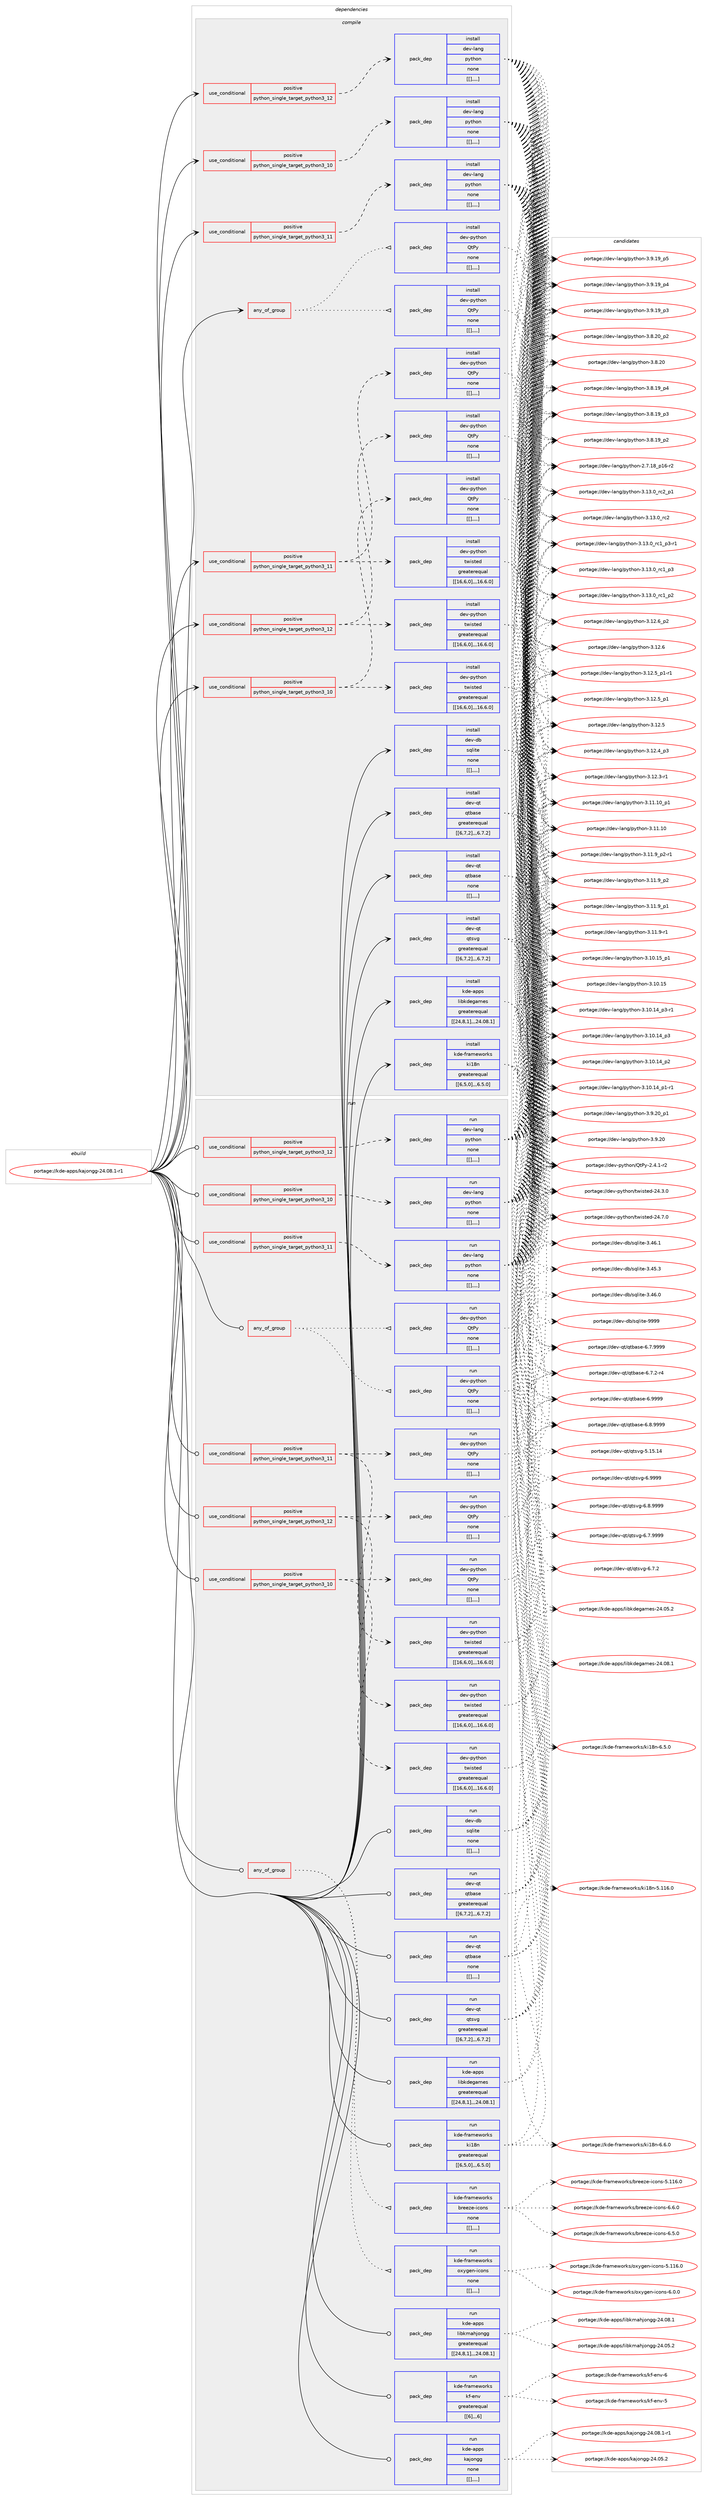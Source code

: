 digraph prolog {

# *************
# Graph options
# *************

newrank=true;
concentrate=true;
compound=true;
graph [rankdir=LR,fontname=Helvetica,fontsize=10,ranksep=1.5];#, ranksep=2.5, nodesep=0.2];
edge  [arrowhead=vee];
node  [fontname=Helvetica,fontsize=10];

# **********
# The ebuild
# **********

subgraph cluster_leftcol {
color=gray;
label=<<i>ebuild</i>>;
id [label="portage://kde-apps/kajongg-24.08.1-r1", color=red, width=4, href="../kde-apps/kajongg-24.08.1-r1.svg"];
}

# ****************
# The dependencies
# ****************

subgraph cluster_midcol {
color=gray;
label=<<i>dependencies</i>>;
subgraph cluster_compile {
fillcolor="#eeeeee";
style=filled;
label=<<i>compile</i>>;
subgraph any1520 {
dependency254991 [label=<<TABLE BORDER="0" CELLBORDER="1" CELLSPACING="0" CELLPADDING="4"><TR><TD CELLPADDING="10">any_of_group</TD></TR></TABLE>>, shape=none, color=red];subgraph pack183753 {
dependency254992 [label=<<TABLE BORDER="0" CELLBORDER="1" CELLSPACING="0" CELLPADDING="4" WIDTH="220"><TR><TD ROWSPAN="6" CELLPADDING="30">pack_dep</TD></TR><TR><TD WIDTH="110">install</TD></TR><TR><TD>dev-python</TD></TR><TR><TD>QtPy</TD></TR><TR><TD>none</TD></TR><TR><TD>[[],,,,]</TD></TR></TABLE>>, shape=none, color=blue];
}
dependency254991:e -> dependency254992:w [weight=20,style="dotted",arrowhead="oinv"];
subgraph pack183754 {
dependency254993 [label=<<TABLE BORDER="0" CELLBORDER="1" CELLSPACING="0" CELLPADDING="4" WIDTH="220"><TR><TD ROWSPAN="6" CELLPADDING="30">pack_dep</TD></TR><TR><TD WIDTH="110">install</TD></TR><TR><TD>dev-python</TD></TR><TR><TD>QtPy</TD></TR><TR><TD>none</TD></TR><TR><TD>[[],,,,]</TD></TR></TABLE>>, shape=none, color=blue];
}
dependency254991:e -> dependency254993:w [weight=20,style="dotted",arrowhead="oinv"];
}
id:e -> dependency254991:w [weight=20,style="solid",arrowhead="vee"];
subgraph cond69558 {
dependency254994 [label=<<TABLE BORDER="0" CELLBORDER="1" CELLSPACING="0" CELLPADDING="4"><TR><TD ROWSPAN="3" CELLPADDING="10">use_conditional</TD></TR><TR><TD>positive</TD></TR><TR><TD>python_single_target_python3_10</TD></TR></TABLE>>, shape=none, color=red];
subgraph pack183755 {
dependency254995 [label=<<TABLE BORDER="0" CELLBORDER="1" CELLSPACING="0" CELLPADDING="4" WIDTH="220"><TR><TD ROWSPAN="6" CELLPADDING="30">pack_dep</TD></TR><TR><TD WIDTH="110">install</TD></TR><TR><TD>dev-lang</TD></TR><TR><TD>python</TD></TR><TR><TD>none</TD></TR><TR><TD>[[],,,,]</TD></TR></TABLE>>, shape=none, color=blue];
}
dependency254994:e -> dependency254995:w [weight=20,style="dashed",arrowhead="vee"];
}
id:e -> dependency254994:w [weight=20,style="solid",arrowhead="vee"];
subgraph cond69559 {
dependency254996 [label=<<TABLE BORDER="0" CELLBORDER="1" CELLSPACING="0" CELLPADDING="4"><TR><TD ROWSPAN="3" CELLPADDING="10">use_conditional</TD></TR><TR><TD>positive</TD></TR><TR><TD>python_single_target_python3_10</TD></TR></TABLE>>, shape=none, color=red];
subgraph pack183756 {
dependency254997 [label=<<TABLE BORDER="0" CELLBORDER="1" CELLSPACING="0" CELLPADDING="4" WIDTH="220"><TR><TD ROWSPAN="6" CELLPADDING="30">pack_dep</TD></TR><TR><TD WIDTH="110">install</TD></TR><TR><TD>dev-python</TD></TR><TR><TD>QtPy</TD></TR><TR><TD>none</TD></TR><TR><TD>[[],,,,]</TD></TR></TABLE>>, shape=none, color=blue];
}
dependency254996:e -> dependency254997:w [weight=20,style="dashed",arrowhead="vee"];
subgraph pack183757 {
dependency254998 [label=<<TABLE BORDER="0" CELLBORDER="1" CELLSPACING="0" CELLPADDING="4" WIDTH="220"><TR><TD ROWSPAN="6" CELLPADDING="30">pack_dep</TD></TR><TR><TD WIDTH="110">install</TD></TR><TR><TD>dev-python</TD></TR><TR><TD>twisted</TD></TR><TR><TD>greaterequal</TD></TR><TR><TD>[[16,6,0],,,16.6.0]</TD></TR></TABLE>>, shape=none, color=blue];
}
dependency254996:e -> dependency254998:w [weight=20,style="dashed",arrowhead="vee"];
}
id:e -> dependency254996:w [weight=20,style="solid",arrowhead="vee"];
subgraph cond69560 {
dependency254999 [label=<<TABLE BORDER="0" CELLBORDER="1" CELLSPACING="0" CELLPADDING="4"><TR><TD ROWSPAN="3" CELLPADDING="10">use_conditional</TD></TR><TR><TD>positive</TD></TR><TR><TD>python_single_target_python3_11</TD></TR></TABLE>>, shape=none, color=red];
subgraph pack183758 {
dependency255000 [label=<<TABLE BORDER="0" CELLBORDER="1" CELLSPACING="0" CELLPADDING="4" WIDTH="220"><TR><TD ROWSPAN="6" CELLPADDING="30">pack_dep</TD></TR><TR><TD WIDTH="110">install</TD></TR><TR><TD>dev-lang</TD></TR><TR><TD>python</TD></TR><TR><TD>none</TD></TR><TR><TD>[[],,,,]</TD></TR></TABLE>>, shape=none, color=blue];
}
dependency254999:e -> dependency255000:w [weight=20,style="dashed",arrowhead="vee"];
}
id:e -> dependency254999:w [weight=20,style="solid",arrowhead="vee"];
subgraph cond69561 {
dependency255001 [label=<<TABLE BORDER="0" CELLBORDER="1" CELLSPACING="0" CELLPADDING="4"><TR><TD ROWSPAN="3" CELLPADDING="10">use_conditional</TD></TR><TR><TD>positive</TD></TR><TR><TD>python_single_target_python3_11</TD></TR></TABLE>>, shape=none, color=red];
subgraph pack183759 {
dependency255002 [label=<<TABLE BORDER="0" CELLBORDER="1" CELLSPACING="0" CELLPADDING="4" WIDTH="220"><TR><TD ROWSPAN="6" CELLPADDING="30">pack_dep</TD></TR><TR><TD WIDTH="110">install</TD></TR><TR><TD>dev-python</TD></TR><TR><TD>QtPy</TD></TR><TR><TD>none</TD></TR><TR><TD>[[],,,,]</TD></TR></TABLE>>, shape=none, color=blue];
}
dependency255001:e -> dependency255002:w [weight=20,style="dashed",arrowhead="vee"];
subgraph pack183760 {
dependency255003 [label=<<TABLE BORDER="0" CELLBORDER="1" CELLSPACING="0" CELLPADDING="4" WIDTH="220"><TR><TD ROWSPAN="6" CELLPADDING="30">pack_dep</TD></TR><TR><TD WIDTH="110">install</TD></TR><TR><TD>dev-python</TD></TR><TR><TD>twisted</TD></TR><TR><TD>greaterequal</TD></TR><TR><TD>[[16,6,0],,,16.6.0]</TD></TR></TABLE>>, shape=none, color=blue];
}
dependency255001:e -> dependency255003:w [weight=20,style="dashed",arrowhead="vee"];
}
id:e -> dependency255001:w [weight=20,style="solid",arrowhead="vee"];
subgraph cond69562 {
dependency255004 [label=<<TABLE BORDER="0" CELLBORDER="1" CELLSPACING="0" CELLPADDING="4"><TR><TD ROWSPAN="3" CELLPADDING="10">use_conditional</TD></TR><TR><TD>positive</TD></TR><TR><TD>python_single_target_python3_12</TD></TR></TABLE>>, shape=none, color=red];
subgraph pack183761 {
dependency255005 [label=<<TABLE BORDER="0" CELLBORDER="1" CELLSPACING="0" CELLPADDING="4" WIDTH="220"><TR><TD ROWSPAN="6" CELLPADDING="30">pack_dep</TD></TR><TR><TD WIDTH="110">install</TD></TR><TR><TD>dev-lang</TD></TR><TR><TD>python</TD></TR><TR><TD>none</TD></TR><TR><TD>[[],,,,]</TD></TR></TABLE>>, shape=none, color=blue];
}
dependency255004:e -> dependency255005:w [weight=20,style="dashed",arrowhead="vee"];
}
id:e -> dependency255004:w [weight=20,style="solid",arrowhead="vee"];
subgraph cond69563 {
dependency255006 [label=<<TABLE BORDER="0" CELLBORDER="1" CELLSPACING="0" CELLPADDING="4"><TR><TD ROWSPAN="3" CELLPADDING="10">use_conditional</TD></TR><TR><TD>positive</TD></TR><TR><TD>python_single_target_python3_12</TD></TR></TABLE>>, shape=none, color=red];
subgraph pack183762 {
dependency255007 [label=<<TABLE BORDER="0" CELLBORDER="1" CELLSPACING="0" CELLPADDING="4" WIDTH="220"><TR><TD ROWSPAN="6" CELLPADDING="30">pack_dep</TD></TR><TR><TD WIDTH="110">install</TD></TR><TR><TD>dev-python</TD></TR><TR><TD>QtPy</TD></TR><TR><TD>none</TD></TR><TR><TD>[[],,,,]</TD></TR></TABLE>>, shape=none, color=blue];
}
dependency255006:e -> dependency255007:w [weight=20,style="dashed",arrowhead="vee"];
subgraph pack183763 {
dependency255008 [label=<<TABLE BORDER="0" CELLBORDER="1" CELLSPACING="0" CELLPADDING="4" WIDTH="220"><TR><TD ROWSPAN="6" CELLPADDING="30">pack_dep</TD></TR><TR><TD WIDTH="110">install</TD></TR><TR><TD>dev-python</TD></TR><TR><TD>twisted</TD></TR><TR><TD>greaterequal</TD></TR><TR><TD>[[16,6,0],,,16.6.0]</TD></TR></TABLE>>, shape=none, color=blue];
}
dependency255006:e -> dependency255008:w [weight=20,style="dashed",arrowhead="vee"];
}
id:e -> dependency255006:w [weight=20,style="solid",arrowhead="vee"];
subgraph pack183764 {
dependency255009 [label=<<TABLE BORDER="0" CELLBORDER="1" CELLSPACING="0" CELLPADDING="4" WIDTH="220"><TR><TD ROWSPAN="6" CELLPADDING="30">pack_dep</TD></TR><TR><TD WIDTH="110">install</TD></TR><TR><TD>dev-db</TD></TR><TR><TD>sqlite</TD></TR><TR><TD>none</TD></TR><TR><TD>[[],,,,]</TD></TR></TABLE>>, shape=none, color=blue];
}
id:e -> dependency255009:w [weight=20,style="solid",arrowhead="vee"];
subgraph pack183765 {
dependency255010 [label=<<TABLE BORDER="0" CELLBORDER="1" CELLSPACING="0" CELLPADDING="4" WIDTH="220"><TR><TD ROWSPAN="6" CELLPADDING="30">pack_dep</TD></TR><TR><TD WIDTH="110">install</TD></TR><TR><TD>dev-qt</TD></TR><TR><TD>qtbase</TD></TR><TR><TD>greaterequal</TD></TR><TR><TD>[[6,7,2],,,6.7.2]</TD></TR></TABLE>>, shape=none, color=blue];
}
id:e -> dependency255010:w [weight=20,style="solid",arrowhead="vee"];
subgraph pack183766 {
dependency255011 [label=<<TABLE BORDER="0" CELLBORDER="1" CELLSPACING="0" CELLPADDING="4" WIDTH="220"><TR><TD ROWSPAN="6" CELLPADDING="30">pack_dep</TD></TR><TR><TD WIDTH="110">install</TD></TR><TR><TD>dev-qt</TD></TR><TR><TD>qtbase</TD></TR><TR><TD>none</TD></TR><TR><TD>[[],,,,]</TD></TR></TABLE>>, shape=none, color=blue];
}
id:e -> dependency255011:w [weight=20,style="solid",arrowhead="vee"];
subgraph pack183767 {
dependency255012 [label=<<TABLE BORDER="0" CELLBORDER="1" CELLSPACING="0" CELLPADDING="4" WIDTH="220"><TR><TD ROWSPAN="6" CELLPADDING="30">pack_dep</TD></TR><TR><TD WIDTH="110">install</TD></TR><TR><TD>dev-qt</TD></TR><TR><TD>qtsvg</TD></TR><TR><TD>greaterequal</TD></TR><TR><TD>[[6,7,2],,,6.7.2]</TD></TR></TABLE>>, shape=none, color=blue];
}
id:e -> dependency255012:w [weight=20,style="solid",arrowhead="vee"];
subgraph pack183768 {
dependency255013 [label=<<TABLE BORDER="0" CELLBORDER="1" CELLSPACING="0" CELLPADDING="4" WIDTH="220"><TR><TD ROWSPAN="6" CELLPADDING="30">pack_dep</TD></TR><TR><TD WIDTH="110">install</TD></TR><TR><TD>kde-apps</TD></TR><TR><TD>libkdegames</TD></TR><TR><TD>greaterequal</TD></TR><TR><TD>[[24,8,1],,,24.08.1]</TD></TR></TABLE>>, shape=none, color=blue];
}
id:e -> dependency255013:w [weight=20,style="solid",arrowhead="vee"];
subgraph pack183769 {
dependency255014 [label=<<TABLE BORDER="0" CELLBORDER="1" CELLSPACING="0" CELLPADDING="4" WIDTH="220"><TR><TD ROWSPAN="6" CELLPADDING="30">pack_dep</TD></TR><TR><TD WIDTH="110">install</TD></TR><TR><TD>kde-frameworks</TD></TR><TR><TD>ki18n</TD></TR><TR><TD>greaterequal</TD></TR><TR><TD>[[6,5,0],,,6.5.0]</TD></TR></TABLE>>, shape=none, color=blue];
}
id:e -> dependency255014:w [weight=20,style="solid",arrowhead="vee"];
}
subgraph cluster_compileandrun {
fillcolor="#eeeeee";
style=filled;
label=<<i>compile and run</i>>;
}
subgraph cluster_run {
fillcolor="#eeeeee";
style=filled;
label=<<i>run</i>>;
subgraph any1521 {
dependency255015 [label=<<TABLE BORDER="0" CELLBORDER="1" CELLSPACING="0" CELLPADDING="4"><TR><TD CELLPADDING="10">any_of_group</TD></TR></TABLE>>, shape=none, color=red];subgraph pack183770 {
dependency255016 [label=<<TABLE BORDER="0" CELLBORDER="1" CELLSPACING="0" CELLPADDING="4" WIDTH="220"><TR><TD ROWSPAN="6" CELLPADDING="30">pack_dep</TD></TR><TR><TD WIDTH="110">run</TD></TR><TR><TD>dev-python</TD></TR><TR><TD>QtPy</TD></TR><TR><TD>none</TD></TR><TR><TD>[[],,,,]</TD></TR></TABLE>>, shape=none, color=blue];
}
dependency255015:e -> dependency255016:w [weight=20,style="dotted",arrowhead="oinv"];
subgraph pack183771 {
dependency255017 [label=<<TABLE BORDER="0" CELLBORDER="1" CELLSPACING="0" CELLPADDING="4" WIDTH="220"><TR><TD ROWSPAN="6" CELLPADDING="30">pack_dep</TD></TR><TR><TD WIDTH="110">run</TD></TR><TR><TD>dev-python</TD></TR><TR><TD>QtPy</TD></TR><TR><TD>none</TD></TR><TR><TD>[[],,,,]</TD></TR></TABLE>>, shape=none, color=blue];
}
dependency255015:e -> dependency255017:w [weight=20,style="dotted",arrowhead="oinv"];
}
id:e -> dependency255015:w [weight=20,style="solid",arrowhead="odot"];
subgraph any1522 {
dependency255018 [label=<<TABLE BORDER="0" CELLBORDER="1" CELLSPACING="0" CELLPADDING="4"><TR><TD CELLPADDING="10">any_of_group</TD></TR></TABLE>>, shape=none, color=red];subgraph pack183772 {
dependency255019 [label=<<TABLE BORDER="0" CELLBORDER="1" CELLSPACING="0" CELLPADDING="4" WIDTH="220"><TR><TD ROWSPAN="6" CELLPADDING="30">pack_dep</TD></TR><TR><TD WIDTH="110">run</TD></TR><TR><TD>kde-frameworks</TD></TR><TR><TD>breeze-icons</TD></TR><TR><TD>none</TD></TR><TR><TD>[[],,,,]</TD></TR></TABLE>>, shape=none, color=blue];
}
dependency255018:e -> dependency255019:w [weight=20,style="dotted",arrowhead="oinv"];
subgraph pack183773 {
dependency255020 [label=<<TABLE BORDER="0" CELLBORDER="1" CELLSPACING="0" CELLPADDING="4" WIDTH="220"><TR><TD ROWSPAN="6" CELLPADDING="30">pack_dep</TD></TR><TR><TD WIDTH="110">run</TD></TR><TR><TD>kde-frameworks</TD></TR><TR><TD>oxygen-icons</TD></TR><TR><TD>none</TD></TR><TR><TD>[[],,,,]</TD></TR></TABLE>>, shape=none, color=blue];
}
dependency255018:e -> dependency255020:w [weight=20,style="dotted",arrowhead="oinv"];
}
id:e -> dependency255018:w [weight=20,style="solid",arrowhead="odot"];
subgraph cond69564 {
dependency255021 [label=<<TABLE BORDER="0" CELLBORDER="1" CELLSPACING="0" CELLPADDING="4"><TR><TD ROWSPAN="3" CELLPADDING="10">use_conditional</TD></TR><TR><TD>positive</TD></TR><TR><TD>python_single_target_python3_10</TD></TR></TABLE>>, shape=none, color=red];
subgraph pack183774 {
dependency255022 [label=<<TABLE BORDER="0" CELLBORDER="1" CELLSPACING="0" CELLPADDING="4" WIDTH="220"><TR><TD ROWSPAN="6" CELLPADDING="30">pack_dep</TD></TR><TR><TD WIDTH="110">run</TD></TR><TR><TD>dev-lang</TD></TR><TR><TD>python</TD></TR><TR><TD>none</TD></TR><TR><TD>[[],,,,]</TD></TR></TABLE>>, shape=none, color=blue];
}
dependency255021:e -> dependency255022:w [weight=20,style="dashed",arrowhead="vee"];
}
id:e -> dependency255021:w [weight=20,style="solid",arrowhead="odot"];
subgraph cond69565 {
dependency255023 [label=<<TABLE BORDER="0" CELLBORDER="1" CELLSPACING="0" CELLPADDING="4"><TR><TD ROWSPAN="3" CELLPADDING="10">use_conditional</TD></TR><TR><TD>positive</TD></TR><TR><TD>python_single_target_python3_10</TD></TR></TABLE>>, shape=none, color=red];
subgraph pack183775 {
dependency255024 [label=<<TABLE BORDER="0" CELLBORDER="1" CELLSPACING="0" CELLPADDING="4" WIDTH="220"><TR><TD ROWSPAN="6" CELLPADDING="30">pack_dep</TD></TR><TR><TD WIDTH="110">run</TD></TR><TR><TD>dev-python</TD></TR><TR><TD>QtPy</TD></TR><TR><TD>none</TD></TR><TR><TD>[[],,,,]</TD></TR></TABLE>>, shape=none, color=blue];
}
dependency255023:e -> dependency255024:w [weight=20,style="dashed",arrowhead="vee"];
subgraph pack183776 {
dependency255025 [label=<<TABLE BORDER="0" CELLBORDER="1" CELLSPACING="0" CELLPADDING="4" WIDTH="220"><TR><TD ROWSPAN="6" CELLPADDING="30">pack_dep</TD></TR><TR><TD WIDTH="110">run</TD></TR><TR><TD>dev-python</TD></TR><TR><TD>twisted</TD></TR><TR><TD>greaterequal</TD></TR><TR><TD>[[16,6,0],,,16.6.0]</TD></TR></TABLE>>, shape=none, color=blue];
}
dependency255023:e -> dependency255025:w [weight=20,style="dashed",arrowhead="vee"];
}
id:e -> dependency255023:w [weight=20,style="solid",arrowhead="odot"];
subgraph cond69566 {
dependency255026 [label=<<TABLE BORDER="0" CELLBORDER="1" CELLSPACING="0" CELLPADDING="4"><TR><TD ROWSPAN="3" CELLPADDING="10">use_conditional</TD></TR><TR><TD>positive</TD></TR><TR><TD>python_single_target_python3_11</TD></TR></TABLE>>, shape=none, color=red];
subgraph pack183777 {
dependency255027 [label=<<TABLE BORDER="0" CELLBORDER="1" CELLSPACING="0" CELLPADDING="4" WIDTH="220"><TR><TD ROWSPAN="6" CELLPADDING="30">pack_dep</TD></TR><TR><TD WIDTH="110">run</TD></TR><TR><TD>dev-lang</TD></TR><TR><TD>python</TD></TR><TR><TD>none</TD></TR><TR><TD>[[],,,,]</TD></TR></TABLE>>, shape=none, color=blue];
}
dependency255026:e -> dependency255027:w [weight=20,style="dashed",arrowhead="vee"];
}
id:e -> dependency255026:w [weight=20,style="solid",arrowhead="odot"];
subgraph cond69567 {
dependency255028 [label=<<TABLE BORDER="0" CELLBORDER="1" CELLSPACING="0" CELLPADDING="4"><TR><TD ROWSPAN="3" CELLPADDING="10">use_conditional</TD></TR><TR><TD>positive</TD></TR><TR><TD>python_single_target_python3_11</TD></TR></TABLE>>, shape=none, color=red];
subgraph pack183778 {
dependency255029 [label=<<TABLE BORDER="0" CELLBORDER="1" CELLSPACING="0" CELLPADDING="4" WIDTH="220"><TR><TD ROWSPAN="6" CELLPADDING="30">pack_dep</TD></TR><TR><TD WIDTH="110">run</TD></TR><TR><TD>dev-python</TD></TR><TR><TD>QtPy</TD></TR><TR><TD>none</TD></TR><TR><TD>[[],,,,]</TD></TR></TABLE>>, shape=none, color=blue];
}
dependency255028:e -> dependency255029:w [weight=20,style="dashed",arrowhead="vee"];
subgraph pack183779 {
dependency255030 [label=<<TABLE BORDER="0" CELLBORDER="1" CELLSPACING="0" CELLPADDING="4" WIDTH="220"><TR><TD ROWSPAN="6" CELLPADDING="30">pack_dep</TD></TR><TR><TD WIDTH="110">run</TD></TR><TR><TD>dev-python</TD></TR><TR><TD>twisted</TD></TR><TR><TD>greaterequal</TD></TR><TR><TD>[[16,6,0],,,16.6.0]</TD></TR></TABLE>>, shape=none, color=blue];
}
dependency255028:e -> dependency255030:w [weight=20,style="dashed",arrowhead="vee"];
}
id:e -> dependency255028:w [weight=20,style="solid",arrowhead="odot"];
subgraph cond69568 {
dependency255031 [label=<<TABLE BORDER="0" CELLBORDER="1" CELLSPACING="0" CELLPADDING="4"><TR><TD ROWSPAN="3" CELLPADDING="10">use_conditional</TD></TR><TR><TD>positive</TD></TR><TR><TD>python_single_target_python3_12</TD></TR></TABLE>>, shape=none, color=red];
subgraph pack183780 {
dependency255032 [label=<<TABLE BORDER="0" CELLBORDER="1" CELLSPACING="0" CELLPADDING="4" WIDTH="220"><TR><TD ROWSPAN="6" CELLPADDING="30">pack_dep</TD></TR><TR><TD WIDTH="110">run</TD></TR><TR><TD>dev-lang</TD></TR><TR><TD>python</TD></TR><TR><TD>none</TD></TR><TR><TD>[[],,,,]</TD></TR></TABLE>>, shape=none, color=blue];
}
dependency255031:e -> dependency255032:w [weight=20,style="dashed",arrowhead="vee"];
}
id:e -> dependency255031:w [weight=20,style="solid",arrowhead="odot"];
subgraph cond69569 {
dependency255033 [label=<<TABLE BORDER="0" CELLBORDER="1" CELLSPACING="0" CELLPADDING="4"><TR><TD ROWSPAN="3" CELLPADDING="10">use_conditional</TD></TR><TR><TD>positive</TD></TR><TR><TD>python_single_target_python3_12</TD></TR></TABLE>>, shape=none, color=red];
subgraph pack183781 {
dependency255034 [label=<<TABLE BORDER="0" CELLBORDER="1" CELLSPACING="0" CELLPADDING="4" WIDTH="220"><TR><TD ROWSPAN="6" CELLPADDING="30">pack_dep</TD></TR><TR><TD WIDTH="110">run</TD></TR><TR><TD>dev-python</TD></TR><TR><TD>QtPy</TD></TR><TR><TD>none</TD></TR><TR><TD>[[],,,,]</TD></TR></TABLE>>, shape=none, color=blue];
}
dependency255033:e -> dependency255034:w [weight=20,style="dashed",arrowhead="vee"];
subgraph pack183782 {
dependency255035 [label=<<TABLE BORDER="0" CELLBORDER="1" CELLSPACING="0" CELLPADDING="4" WIDTH="220"><TR><TD ROWSPAN="6" CELLPADDING="30">pack_dep</TD></TR><TR><TD WIDTH="110">run</TD></TR><TR><TD>dev-python</TD></TR><TR><TD>twisted</TD></TR><TR><TD>greaterequal</TD></TR><TR><TD>[[16,6,0],,,16.6.0]</TD></TR></TABLE>>, shape=none, color=blue];
}
dependency255033:e -> dependency255035:w [weight=20,style="dashed",arrowhead="vee"];
}
id:e -> dependency255033:w [weight=20,style="solid",arrowhead="odot"];
subgraph pack183783 {
dependency255036 [label=<<TABLE BORDER="0" CELLBORDER="1" CELLSPACING="0" CELLPADDING="4" WIDTH="220"><TR><TD ROWSPAN="6" CELLPADDING="30">pack_dep</TD></TR><TR><TD WIDTH="110">run</TD></TR><TR><TD>dev-db</TD></TR><TR><TD>sqlite</TD></TR><TR><TD>none</TD></TR><TR><TD>[[],,,,]</TD></TR></TABLE>>, shape=none, color=blue];
}
id:e -> dependency255036:w [weight=20,style="solid",arrowhead="odot"];
subgraph pack183784 {
dependency255037 [label=<<TABLE BORDER="0" CELLBORDER="1" CELLSPACING="0" CELLPADDING="4" WIDTH="220"><TR><TD ROWSPAN="6" CELLPADDING="30">pack_dep</TD></TR><TR><TD WIDTH="110">run</TD></TR><TR><TD>dev-qt</TD></TR><TR><TD>qtbase</TD></TR><TR><TD>greaterequal</TD></TR><TR><TD>[[6,7,2],,,6.7.2]</TD></TR></TABLE>>, shape=none, color=blue];
}
id:e -> dependency255037:w [weight=20,style="solid",arrowhead="odot"];
subgraph pack183785 {
dependency255038 [label=<<TABLE BORDER="0" CELLBORDER="1" CELLSPACING="0" CELLPADDING="4" WIDTH="220"><TR><TD ROWSPAN="6" CELLPADDING="30">pack_dep</TD></TR><TR><TD WIDTH="110">run</TD></TR><TR><TD>dev-qt</TD></TR><TR><TD>qtbase</TD></TR><TR><TD>none</TD></TR><TR><TD>[[],,,,]</TD></TR></TABLE>>, shape=none, color=blue];
}
id:e -> dependency255038:w [weight=20,style="solid",arrowhead="odot"];
subgraph pack183786 {
dependency255039 [label=<<TABLE BORDER="0" CELLBORDER="1" CELLSPACING="0" CELLPADDING="4" WIDTH="220"><TR><TD ROWSPAN="6" CELLPADDING="30">pack_dep</TD></TR><TR><TD WIDTH="110">run</TD></TR><TR><TD>dev-qt</TD></TR><TR><TD>qtsvg</TD></TR><TR><TD>greaterequal</TD></TR><TR><TD>[[6,7,2],,,6.7.2]</TD></TR></TABLE>>, shape=none, color=blue];
}
id:e -> dependency255039:w [weight=20,style="solid",arrowhead="odot"];
subgraph pack183787 {
dependency255040 [label=<<TABLE BORDER="0" CELLBORDER="1" CELLSPACING="0" CELLPADDING="4" WIDTH="220"><TR><TD ROWSPAN="6" CELLPADDING="30">pack_dep</TD></TR><TR><TD WIDTH="110">run</TD></TR><TR><TD>kde-apps</TD></TR><TR><TD>libkdegames</TD></TR><TR><TD>greaterequal</TD></TR><TR><TD>[[24,8,1],,,24.08.1]</TD></TR></TABLE>>, shape=none, color=blue];
}
id:e -> dependency255040:w [weight=20,style="solid",arrowhead="odot"];
subgraph pack183788 {
dependency255041 [label=<<TABLE BORDER="0" CELLBORDER="1" CELLSPACING="0" CELLPADDING="4" WIDTH="220"><TR><TD ROWSPAN="6" CELLPADDING="30">pack_dep</TD></TR><TR><TD WIDTH="110">run</TD></TR><TR><TD>kde-apps</TD></TR><TR><TD>libkmahjongg</TD></TR><TR><TD>greaterequal</TD></TR><TR><TD>[[24,8,1],,,24.08.1]</TD></TR></TABLE>>, shape=none, color=blue];
}
id:e -> dependency255041:w [weight=20,style="solid",arrowhead="odot"];
subgraph pack183789 {
dependency255042 [label=<<TABLE BORDER="0" CELLBORDER="1" CELLSPACING="0" CELLPADDING="4" WIDTH="220"><TR><TD ROWSPAN="6" CELLPADDING="30">pack_dep</TD></TR><TR><TD WIDTH="110">run</TD></TR><TR><TD>kde-frameworks</TD></TR><TR><TD>kf-env</TD></TR><TR><TD>greaterequal</TD></TR><TR><TD>[[6],,,6]</TD></TR></TABLE>>, shape=none, color=blue];
}
id:e -> dependency255042:w [weight=20,style="solid",arrowhead="odot"];
subgraph pack183790 {
dependency255043 [label=<<TABLE BORDER="0" CELLBORDER="1" CELLSPACING="0" CELLPADDING="4" WIDTH="220"><TR><TD ROWSPAN="6" CELLPADDING="30">pack_dep</TD></TR><TR><TD WIDTH="110">run</TD></TR><TR><TD>kde-frameworks</TD></TR><TR><TD>ki18n</TD></TR><TR><TD>greaterequal</TD></TR><TR><TD>[[6,5,0],,,6.5.0]</TD></TR></TABLE>>, shape=none, color=blue];
}
id:e -> dependency255043:w [weight=20,style="solid",arrowhead="odot"];
subgraph pack183791 {
dependency255044 [label=<<TABLE BORDER="0" CELLBORDER="1" CELLSPACING="0" CELLPADDING="4" WIDTH="220"><TR><TD ROWSPAN="6" CELLPADDING="30">pack_dep</TD></TR><TR><TD WIDTH="110">run</TD></TR><TR><TD>kde-apps</TD></TR><TR><TD>kajongg</TD></TR><TR><TD>none</TD></TR><TR><TD>[[],,,,]</TD></TR></TABLE>>, shape=none, color=blue];
}
id:e -> dependency255044:w [weight=20,style="solid",arrowhead="odot"];
}
}

# **************
# The candidates
# **************

subgraph cluster_choices {
rank=same;
color=gray;
label=<<i>candidates</i>>;

subgraph choice183753 {
color=black;
nodesep=1;
choice100101118451121211161041111104781116801214550465246494511450 [label="portage://dev-python/QtPy-2.4.1-r2", color=red, width=4,href="../dev-python/QtPy-2.4.1-r2.svg"];
dependency254992:e -> choice100101118451121211161041111104781116801214550465246494511450:w [style=dotted,weight="100"];
}
subgraph choice183754 {
color=black;
nodesep=1;
choice100101118451121211161041111104781116801214550465246494511450 [label="portage://dev-python/QtPy-2.4.1-r2", color=red, width=4,href="../dev-python/QtPy-2.4.1-r2.svg"];
dependency254993:e -> choice100101118451121211161041111104781116801214550465246494511450:w [style=dotted,weight="100"];
}
subgraph choice183755 {
color=black;
nodesep=1;
choice100101118451089711010347112121116104111110455146495146489511499509511249 [label="portage://dev-lang/python-3.13.0_rc2_p1", color=red, width=4,href="../dev-lang/python-3.13.0_rc2_p1.svg"];
choice10010111845108971101034711212111610411111045514649514648951149950 [label="portage://dev-lang/python-3.13.0_rc2", color=red, width=4,href="../dev-lang/python-3.13.0_rc2.svg"];
choice1001011184510897110103471121211161041111104551464951464895114994995112514511449 [label="portage://dev-lang/python-3.13.0_rc1_p3-r1", color=red, width=4,href="../dev-lang/python-3.13.0_rc1_p3-r1.svg"];
choice100101118451089711010347112121116104111110455146495146489511499499511251 [label="portage://dev-lang/python-3.13.0_rc1_p3", color=red, width=4,href="../dev-lang/python-3.13.0_rc1_p3.svg"];
choice100101118451089711010347112121116104111110455146495146489511499499511250 [label="portage://dev-lang/python-3.13.0_rc1_p2", color=red, width=4,href="../dev-lang/python-3.13.0_rc1_p2.svg"];
choice100101118451089711010347112121116104111110455146495046549511250 [label="portage://dev-lang/python-3.12.6_p2", color=red, width=4,href="../dev-lang/python-3.12.6_p2.svg"];
choice10010111845108971101034711212111610411111045514649504654 [label="portage://dev-lang/python-3.12.6", color=red, width=4,href="../dev-lang/python-3.12.6.svg"];
choice1001011184510897110103471121211161041111104551464950465395112494511449 [label="portage://dev-lang/python-3.12.5_p1-r1", color=red, width=4,href="../dev-lang/python-3.12.5_p1-r1.svg"];
choice100101118451089711010347112121116104111110455146495046539511249 [label="portage://dev-lang/python-3.12.5_p1", color=red, width=4,href="../dev-lang/python-3.12.5_p1.svg"];
choice10010111845108971101034711212111610411111045514649504653 [label="portage://dev-lang/python-3.12.5", color=red, width=4,href="../dev-lang/python-3.12.5.svg"];
choice100101118451089711010347112121116104111110455146495046529511251 [label="portage://dev-lang/python-3.12.4_p3", color=red, width=4,href="../dev-lang/python-3.12.4_p3.svg"];
choice100101118451089711010347112121116104111110455146495046514511449 [label="portage://dev-lang/python-3.12.3-r1", color=red, width=4,href="../dev-lang/python-3.12.3-r1.svg"];
choice10010111845108971101034711212111610411111045514649494649489511249 [label="portage://dev-lang/python-3.11.10_p1", color=red, width=4,href="../dev-lang/python-3.11.10_p1.svg"];
choice1001011184510897110103471121211161041111104551464949464948 [label="portage://dev-lang/python-3.11.10", color=red, width=4,href="../dev-lang/python-3.11.10.svg"];
choice1001011184510897110103471121211161041111104551464949465795112504511449 [label="portage://dev-lang/python-3.11.9_p2-r1", color=red, width=4,href="../dev-lang/python-3.11.9_p2-r1.svg"];
choice100101118451089711010347112121116104111110455146494946579511250 [label="portage://dev-lang/python-3.11.9_p2", color=red, width=4,href="../dev-lang/python-3.11.9_p2.svg"];
choice100101118451089711010347112121116104111110455146494946579511249 [label="portage://dev-lang/python-3.11.9_p1", color=red, width=4,href="../dev-lang/python-3.11.9_p1.svg"];
choice100101118451089711010347112121116104111110455146494946574511449 [label="portage://dev-lang/python-3.11.9-r1", color=red, width=4,href="../dev-lang/python-3.11.9-r1.svg"];
choice10010111845108971101034711212111610411111045514649484649539511249 [label="portage://dev-lang/python-3.10.15_p1", color=red, width=4,href="../dev-lang/python-3.10.15_p1.svg"];
choice1001011184510897110103471121211161041111104551464948464953 [label="portage://dev-lang/python-3.10.15", color=red, width=4,href="../dev-lang/python-3.10.15.svg"];
choice100101118451089711010347112121116104111110455146494846495295112514511449 [label="portage://dev-lang/python-3.10.14_p3-r1", color=red, width=4,href="../dev-lang/python-3.10.14_p3-r1.svg"];
choice10010111845108971101034711212111610411111045514649484649529511251 [label="portage://dev-lang/python-3.10.14_p3", color=red, width=4,href="../dev-lang/python-3.10.14_p3.svg"];
choice10010111845108971101034711212111610411111045514649484649529511250 [label="portage://dev-lang/python-3.10.14_p2", color=red, width=4,href="../dev-lang/python-3.10.14_p2.svg"];
choice100101118451089711010347112121116104111110455146494846495295112494511449 [label="portage://dev-lang/python-3.10.14_p1-r1", color=red, width=4,href="../dev-lang/python-3.10.14_p1-r1.svg"];
choice100101118451089711010347112121116104111110455146574650489511249 [label="portage://dev-lang/python-3.9.20_p1", color=red, width=4,href="../dev-lang/python-3.9.20_p1.svg"];
choice10010111845108971101034711212111610411111045514657465048 [label="portage://dev-lang/python-3.9.20", color=red, width=4,href="../dev-lang/python-3.9.20.svg"];
choice100101118451089711010347112121116104111110455146574649579511253 [label="portage://dev-lang/python-3.9.19_p5", color=red, width=4,href="../dev-lang/python-3.9.19_p5.svg"];
choice100101118451089711010347112121116104111110455146574649579511252 [label="portage://dev-lang/python-3.9.19_p4", color=red, width=4,href="../dev-lang/python-3.9.19_p4.svg"];
choice100101118451089711010347112121116104111110455146574649579511251 [label="portage://dev-lang/python-3.9.19_p3", color=red, width=4,href="../dev-lang/python-3.9.19_p3.svg"];
choice100101118451089711010347112121116104111110455146564650489511250 [label="portage://dev-lang/python-3.8.20_p2", color=red, width=4,href="../dev-lang/python-3.8.20_p2.svg"];
choice10010111845108971101034711212111610411111045514656465048 [label="portage://dev-lang/python-3.8.20", color=red, width=4,href="../dev-lang/python-3.8.20.svg"];
choice100101118451089711010347112121116104111110455146564649579511252 [label="portage://dev-lang/python-3.8.19_p4", color=red, width=4,href="../dev-lang/python-3.8.19_p4.svg"];
choice100101118451089711010347112121116104111110455146564649579511251 [label="portage://dev-lang/python-3.8.19_p3", color=red, width=4,href="../dev-lang/python-3.8.19_p3.svg"];
choice100101118451089711010347112121116104111110455146564649579511250 [label="portage://dev-lang/python-3.8.19_p2", color=red, width=4,href="../dev-lang/python-3.8.19_p2.svg"];
choice100101118451089711010347112121116104111110455046554649569511249544511450 [label="portage://dev-lang/python-2.7.18_p16-r2", color=red, width=4,href="../dev-lang/python-2.7.18_p16-r2.svg"];
dependency254995:e -> choice100101118451089711010347112121116104111110455146495146489511499509511249:w [style=dotted,weight="100"];
dependency254995:e -> choice10010111845108971101034711212111610411111045514649514648951149950:w [style=dotted,weight="100"];
dependency254995:e -> choice1001011184510897110103471121211161041111104551464951464895114994995112514511449:w [style=dotted,weight="100"];
dependency254995:e -> choice100101118451089711010347112121116104111110455146495146489511499499511251:w [style=dotted,weight="100"];
dependency254995:e -> choice100101118451089711010347112121116104111110455146495146489511499499511250:w [style=dotted,weight="100"];
dependency254995:e -> choice100101118451089711010347112121116104111110455146495046549511250:w [style=dotted,weight="100"];
dependency254995:e -> choice10010111845108971101034711212111610411111045514649504654:w [style=dotted,weight="100"];
dependency254995:e -> choice1001011184510897110103471121211161041111104551464950465395112494511449:w [style=dotted,weight="100"];
dependency254995:e -> choice100101118451089711010347112121116104111110455146495046539511249:w [style=dotted,weight="100"];
dependency254995:e -> choice10010111845108971101034711212111610411111045514649504653:w [style=dotted,weight="100"];
dependency254995:e -> choice100101118451089711010347112121116104111110455146495046529511251:w [style=dotted,weight="100"];
dependency254995:e -> choice100101118451089711010347112121116104111110455146495046514511449:w [style=dotted,weight="100"];
dependency254995:e -> choice10010111845108971101034711212111610411111045514649494649489511249:w [style=dotted,weight="100"];
dependency254995:e -> choice1001011184510897110103471121211161041111104551464949464948:w [style=dotted,weight="100"];
dependency254995:e -> choice1001011184510897110103471121211161041111104551464949465795112504511449:w [style=dotted,weight="100"];
dependency254995:e -> choice100101118451089711010347112121116104111110455146494946579511250:w [style=dotted,weight="100"];
dependency254995:e -> choice100101118451089711010347112121116104111110455146494946579511249:w [style=dotted,weight="100"];
dependency254995:e -> choice100101118451089711010347112121116104111110455146494946574511449:w [style=dotted,weight="100"];
dependency254995:e -> choice10010111845108971101034711212111610411111045514649484649539511249:w [style=dotted,weight="100"];
dependency254995:e -> choice1001011184510897110103471121211161041111104551464948464953:w [style=dotted,weight="100"];
dependency254995:e -> choice100101118451089711010347112121116104111110455146494846495295112514511449:w [style=dotted,weight="100"];
dependency254995:e -> choice10010111845108971101034711212111610411111045514649484649529511251:w [style=dotted,weight="100"];
dependency254995:e -> choice10010111845108971101034711212111610411111045514649484649529511250:w [style=dotted,weight="100"];
dependency254995:e -> choice100101118451089711010347112121116104111110455146494846495295112494511449:w [style=dotted,weight="100"];
dependency254995:e -> choice100101118451089711010347112121116104111110455146574650489511249:w [style=dotted,weight="100"];
dependency254995:e -> choice10010111845108971101034711212111610411111045514657465048:w [style=dotted,weight="100"];
dependency254995:e -> choice100101118451089711010347112121116104111110455146574649579511253:w [style=dotted,weight="100"];
dependency254995:e -> choice100101118451089711010347112121116104111110455146574649579511252:w [style=dotted,weight="100"];
dependency254995:e -> choice100101118451089711010347112121116104111110455146574649579511251:w [style=dotted,weight="100"];
dependency254995:e -> choice100101118451089711010347112121116104111110455146564650489511250:w [style=dotted,weight="100"];
dependency254995:e -> choice10010111845108971101034711212111610411111045514656465048:w [style=dotted,weight="100"];
dependency254995:e -> choice100101118451089711010347112121116104111110455146564649579511252:w [style=dotted,weight="100"];
dependency254995:e -> choice100101118451089711010347112121116104111110455146564649579511251:w [style=dotted,weight="100"];
dependency254995:e -> choice100101118451089711010347112121116104111110455146564649579511250:w [style=dotted,weight="100"];
dependency254995:e -> choice100101118451089711010347112121116104111110455046554649569511249544511450:w [style=dotted,weight="100"];
}
subgraph choice183756 {
color=black;
nodesep=1;
choice100101118451121211161041111104781116801214550465246494511450 [label="portage://dev-python/QtPy-2.4.1-r2", color=red, width=4,href="../dev-python/QtPy-2.4.1-r2.svg"];
dependency254997:e -> choice100101118451121211161041111104781116801214550465246494511450:w [style=dotted,weight="100"];
}
subgraph choice183757 {
color=black;
nodesep=1;
choice100101118451121211161041111104711611910511511610110045505246554648 [label="portage://dev-python/twisted-24.7.0", color=red, width=4,href="../dev-python/twisted-24.7.0.svg"];
choice100101118451121211161041111104711611910511511610110045505246514648 [label="portage://dev-python/twisted-24.3.0", color=red, width=4,href="../dev-python/twisted-24.3.0.svg"];
dependency254998:e -> choice100101118451121211161041111104711611910511511610110045505246554648:w [style=dotted,weight="100"];
dependency254998:e -> choice100101118451121211161041111104711611910511511610110045505246514648:w [style=dotted,weight="100"];
}
subgraph choice183758 {
color=black;
nodesep=1;
choice100101118451089711010347112121116104111110455146495146489511499509511249 [label="portage://dev-lang/python-3.13.0_rc2_p1", color=red, width=4,href="../dev-lang/python-3.13.0_rc2_p1.svg"];
choice10010111845108971101034711212111610411111045514649514648951149950 [label="portage://dev-lang/python-3.13.0_rc2", color=red, width=4,href="../dev-lang/python-3.13.0_rc2.svg"];
choice1001011184510897110103471121211161041111104551464951464895114994995112514511449 [label="portage://dev-lang/python-3.13.0_rc1_p3-r1", color=red, width=4,href="../dev-lang/python-3.13.0_rc1_p3-r1.svg"];
choice100101118451089711010347112121116104111110455146495146489511499499511251 [label="portage://dev-lang/python-3.13.0_rc1_p3", color=red, width=4,href="../dev-lang/python-3.13.0_rc1_p3.svg"];
choice100101118451089711010347112121116104111110455146495146489511499499511250 [label="portage://dev-lang/python-3.13.0_rc1_p2", color=red, width=4,href="../dev-lang/python-3.13.0_rc1_p2.svg"];
choice100101118451089711010347112121116104111110455146495046549511250 [label="portage://dev-lang/python-3.12.6_p2", color=red, width=4,href="../dev-lang/python-3.12.6_p2.svg"];
choice10010111845108971101034711212111610411111045514649504654 [label="portage://dev-lang/python-3.12.6", color=red, width=4,href="../dev-lang/python-3.12.6.svg"];
choice1001011184510897110103471121211161041111104551464950465395112494511449 [label="portage://dev-lang/python-3.12.5_p1-r1", color=red, width=4,href="../dev-lang/python-3.12.5_p1-r1.svg"];
choice100101118451089711010347112121116104111110455146495046539511249 [label="portage://dev-lang/python-3.12.5_p1", color=red, width=4,href="../dev-lang/python-3.12.5_p1.svg"];
choice10010111845108971101034711212111610411111045514649504653 [label="portage://dev-lang/python-3.12.5", color=red, width=4,href="../dev-lang/python-3.12.5.svg"];
choice100101118451089711010347112121116104111110455146495046529511251 [label="portage://dev-lang/python-3.12.4_p3", color=red, width=4,href="../dev-lang/python-3.12.4_p3.svg"];
choice100101118451089711010347112121116104111110455146495046514511449 [label="portage://dev-lang/python-3.12.3-r1", color=red, width=4,href="../dev-lang/python-3.12.3-r1.svg"];
choice10010111845108971101034711212111610411111045514649494649489511249 [label="portage://dev-lang/python-3.11.10_p1", color=red, width=4,href="../dev-lang/python-3.11.10_p1.svg"];
choice1001011184510897110103471121211161041111104551464949464948 [label="portage://dev-lang/python-3.11.10", color=red, width=4,href="../dev-lang/python-3.11.10.svg"];
choice1001011184510897110103471121211161041111104551464949465795112504511449 [label="portage://dev-lang/python-3.11.9_p2-r1", color=red, width=4,href="../dev-lang/python-3.11.9_p2-r1.svg"];
choice100101118451089711010347112121116104111110455146494946579511250 [label="portage://dev-lang/python-3.11.9_p2", color=red, width=4,href="../dev-lang/python-3.11.9_p2.svg"];
choice100101118451089711010347112121116104111110455146494946579511249 [label="portage://dev-lang/python-3.11.9_p1", color=red, width=4,href="../dev-lang/python-3.11.9_p1.svg"];
choice100101118451089711010347112121116104111110455146494946574511449 [label="portage://dev-lang/python-3.11.9-r1", color=red, width=4,href="../dev-lang/python-3.11.9-r1.svg"];
choice10010111845108971101034711212111610411111045514649484649539511249 [label="portage://dev-lang/python-3.10.15_p1", color=red, width=4,href="../dev-lang/python-3.10.15_p1.svg"];
choice1001011184510897110103471121211161041111104551464948464953 [label="portage://dev-lang/python-3.10.15", color=red, width=4,href="../dev-lang/python-3.10.15.svg"];
choice100101118451089711010347112121116104111110455146494846495295112514511449 [label="portage://dev-lang/python-3.10.14_p3-r1", color=red, width=4,href="../dev-lang/python-3.10.14_p3-r1.svg"];
choice10010111845108971101034711212111610411111045514649484649529511251 [label="portage://dev-lang/python-3.10.14_p3", color=red, width=4,href="../dev-lang/python-3.10.14_p3.svg"];
choice10010111845108971101034711212111610411111045514649484649529511250 [label="portage://dev-lang/python-3.10.14_p2", color=red, width=4,href="../dev-lang/python-3.10.14_p2.svg"];
choice100101118451089711010347112121116104111110455146494846495295112494511449 [label="portage://dev-lang/python-3.10.14_p1-r1", color=red, width=4,href="../dev-lang/python-3.10.14_p1-r1.svg"];
choice100101118451089711010347112121116104111110455146574650489511249 [label="portage://dev-lang/python-3.9.20_p1", color=red, width=4,href="../dev-lang/python-3.9.20_p1.svg"];
choice10010111845108971101034711212111610411111045514657465048 [label="portage://dev-lang/python-3.9.20", color=red, width=4,href="../dev-lang/python-3.9.20.svg"];
choice100101118451089711010347112121116104111110455146574649579511253 [label="portage://dev-lang/python-3.9.19_p5", color=red, width=4,href="../dev-lang/python-3.9.19_p5.svg"];
choice100101118451089711010347112121116104111110455146574649579511252 [label="portage://dev-lang/python-3.9.19_p4", color=red, width=4,href="../dev-lang/python-3.9.19_p4.svg"];
choice100101118451089711010347112121116104111110455146574649579511251 [label="portage://dev-lang/python-3.9.19_p3", color=red, width=4,href="../dev-lang/python-3.9.19_p3.svg"];
choice100101118451089711010347112121116104111110455146564650489511250 [label="portage://dev-lang/python-3.8.20_p2", color=red, width=4,href="../dev-lang/python-3.8.20_p2.svg"];
choice10010111845108971101034711212111610411111045514656465048 [label="portage://dev-lang/python-3.8.20", color=red, width=4,href="../dev-lang/python-3.8.20.svg"];
choice100101118451089711010347112121116104111110455146564649579511252 [label="portage://dev-lang/python-3.8.19_p4", color=red, width=4,href="../dev-lang/python-3.8.19_p4.svg"];
choice100101118451089711010347112121116104111110455146564649579511251 [label="portage://dev-lang/python-3.8.19_p3", color=red, width=4,href="../dev-lang/python-3.8.19_p3.svg"];
choice100101118451089711010347112121116104111110455146564649579511250 [label="portage://dev-lang/python-3.8.19_p2", color=red, width=4,href="../dev-lang/python-3.8.19_p2.svg"];
choice100101118451089711010347112121116104111110455046554649569511249544511450 [label="portage://dev-lang/python-2.7.18_p16-r2", color=red, width=4,href="../dev-lang/python-2.7.18_p16-r2.svg"];
dependency255000:e -> choice100101118451089711010347112121116104111110455146495146489511499509511249:w [style=dotted,weight="100"];
dependency255000:e -> choice10010111845108971101034711212111610411111045514649514648951149950:w [style=dotted,weight="100"];
dependency255000:e -> choice1001011184510897110103471121211161041111104551464951464895114994995112514511449:w [style=dotted,weight="100"];
dependency255000:e -> choice100101118451089711010347112121116104111110455146495146489511499499511251:w [style=dotted,weight="100"];
dependency255000:e -> choice100101118451089711010347112121116104111110455146495146489511499499511250:w [style=dotted,weight="100"];
dependency255000:e -> choice100101118451089711010347112121116104111110455146495046549511250:w [style=dotted,weight="100"];
dependency255000:e -> choice10010111845108971101034711212111610411111045514649504654:w [style=dotted,weight="100"];
dependency255000:e -> choice1001011184510897110103471121211161041111104551464950465395112494511449:w [style=dotted,weight="100"];
dependency255000:e -> choice100101118451089711010347112121116104111110455146495046539511249:w [style=dotted,weight="100"];
dependency255000:e -> choice10010111845108971101034711212111610411111045514649504653:w [style=dotted,weight="100"];
dependency255000:e -> choice100101118451089711010347112121116104111110455146495046529511251:w [style=dotted,weight="100"];
dependency255000:e -> choice100101118451089711010347112121116104111110455146495046514511449:w [style=dotted,weight="100"];
dependency255000:e -> choice10010111845108971101034711212111610411111045514649494649489511249:w [style=dotted,weight="100"];
dependency255000:e -> choice1001011184510897110103471121211161041111104551464949464948:w [style=dotted,weight="100"];
dependency255000:e -> choice1001011184510897110103471121211161041111104551464949465795112504511449:w [style=dotted,weight="100"];
dependency255000:e -> choice100101118451089711010347112121116104111110455146494946579511250:w [style=dotted,weight="100"];
dependency255000:e -> choice100101118451089711010347112121116104111110455146494946579511249:w [style=dotted,weight="100"];
dependency255000:e -> choice100101118451089711010347112121116104111110455146494946574511449:w [style=dotted,weight="100"];
dependency255000:e -> choice10010111845108971101034711212111610411111045514649484649539511249:w [style=dotted,weight="100"];
dependency255000:e -> choice1001011184510897110103471121211161041111104551464948464953:w [style=dotted,weight="100"];
dependency255000:e -> choice100101118451089711010347112121116104111110455146494846495295112514511449:w [style=dotted,weight="100"];
dependency255000:e -> choice10010111845108971101034711212111610411111045514649484649529511251:w [style=dotted,weight="100"];
dependency255000:e -> choice10010111845108971101034711212111610411111045514649484649529511250:w [style=dotted,weight="100"];
dependency255000:e -> choice100101118451089711010347112121116104111110455146494846495295112494511449:w [style=dotted,weight="100"];
dependency255000:e -> choice100101118451089711010347112121116104111110455146574650489511249:w [style=dotted,weight="100"];
dependency255000:e -> choice10010111845108971101034711212111610411111045514657465048:w [style=dotted,weight="100"];
dependency255000:e -> choice100101118451089711010347112121116104111110455146574649579511253:w [style=dotted,weight="100"];
dependency255000:e -> choice100101118451089711010347112121116104111110455146574649579511252:w [style=dotted,weight="100"];
dependency255000:e -> choice100101118451089711010347112121116104111110455146574649579511251:w [style=dotted,weight="100"];
dependency255000:e -> choice100101118451089711010347112121116104111110455146564650489511250:w [style=dotted,weight="100"];
dependency255000:e -> choice10010111845108971101034711212111610411111045514656465048:w [style=dotted,weight="100"];
dependency255000:e -> choice100101118451089711010347112121116104111110455146564649579511252:w [style=dotted,weight="100"];
dependency255000:e -> choice100101118451089711010347112121116104111110455146564649579511251:w [style=dotted,weight="100"];
dependency255000:e -> choice100101118451089711010347112121116104111110455146564649579511250:w [style=dotted,weight="100"];
dependency255000:e -> choice100101118451089711010347112121116104111110455046554649569511249544511450:w [style=dotted,weight="100"];
}
subgraph choice183759 {
color=black;
nodesep=1;
choice100101118451121211161041111104781116801214550465246494511450 [label="portage://dev-python/QtPy-2.4.1-r2", color=red, width=4,href="../dev-python/QtPy-2.4.1-r2.svg"];
dependency255002:e -> choice100101118451121211161041111104781116801214550465246494511450:w [style=dotted,weight="100"];
}
subgraph choice183760 {
color=black;
nodesep=1;
choice100101118451121211161041111104711611910511511610110045505246554648 [label="portage://dev-python/twisted-24.7.0", color=red, width=4,href="../dev-python/twisted-24.7.0.svg"];
choice100101118451121211161041111104711611910511511610110045505246514648 [label="portage://dev-python/twisted-24.3.0", color=red, width=4,href="../dev-python/twisted-24.3.0.svg"];
dependency255003:e -> choice100101118451121211161041111104711611910511511610110045505246554648:w [style=dotted,weight="100"];
dependency255003:e -> choice100101118451121211161041111104711611910511511610110045505246514648:w [style=dotted,weight="100"];
}
subgraph choice183761 {
color=black;
nodesep=1;
choice100101118451089711010347112121116104111110455146495146489511499509511249 [label="portage://dev-lang/python-3.13.0_rc2_p1", color=red, width=4,href="../dev-lang/python-3.13.0_rc2_p1.svg"];
choice10010111845108971101034711212111610411111045514649514648951149950 [label="portage://dev-lang/python-3.13.0_rc2", color=red, width=4,href="../dev-lang/python-3.13.0_rc2.svg"];
choice1001011184510897110103471121211161041111104551464951464895114994995112514511449 [label="portage://dev-lang/python-3.13.0_rc1_p3-r1", color=red, width=4,href="../dev-lang/python-3.13.0_rc1_p3-r1.svg"];
choice100101118451089711010347112121116104111110455146495146489511499499511251 [label="portage://dev-lang/python-3.13.0_rc1_p3", color=red, width=4,href="../dev-lang/python-3.13.0_rc1_p3.svg"];
choice100101118451089711010347112121116104111110455146495146489511499499511250 [label="portage://dev-lang/python-3.13.0_rc1_p2", color=red, width=4,href="../dev-lang/python-3.13.0_rc1_p2.svg"];
choice100101118451089711010347112121116104111110455146495046549511250 [label="portage://dev-lang/python-3.12.6_p2", color=red, width=4,href="../dev-lang/python-3.12.6_p2.svg"];
choice10010111845108971101034711212111610411111045514649504654 [label="portage://dev-lang/python-3.12.6", color=red, width=4,href="../dev-lang/python-3.12.6.svg"];
choice1001011184510897110103471121211161041111104551464950465395112494511449 [label="portage://dev-lang/python-3.12.5_p1-r1", color=red, width=4,href="../dev-lang/python-3.12.5_p1-r1.svg"];
choice100101118451089711010347112121116104111110455146495046539511249 [label="portage://dev-lang/python-3.12.5_p1", color=red, width=4,href="../dev-lang/python-3.12.5_p1.svg"];
choice10010111845108971101034711212111610411111045514649504653 [label="portage://dev-lang/python-3.12.5", color=red, width=4,href="../dev-lang/python-3.12.5.svg"];
choice100101118451089711010347112121116104111110455146495046529511251 [label="portage://dev-lang/python-3.12.4_p3", color=red, width=4,href="../dev-lang/python-3.12.4_p3.svg"];
choice100101118451089711010347112121116104111110455146495046514511449 [label="portage://dev-lang/python-3.12.3-r1", color=red, width=4,href="../dev-lang/python-3.12.3-r1.svg"];
choice10010111845108971101034711212111610411111045514649494649489511249 [label="portage://dev-lang/python-3.11.10_p1", color=red, width=4,href="../dev-lang/python-3.11.10_p1.svg"];
choice1001011184510897110103471121211161041111104551464949464948 [label="portage://dev-lang/python-3.11.10", color=red, width=4,href="../dev-lang/python-3.11.10.svg"];
choice1001011184510897110103471121211161041111104551464949465795112504511449 [label="portage://dev-lang/python-3.11.9_p2-r1", color=red, width=4,href="../dev-lang/python-3.11.9_p2-r1.svg"];
choice100101118451089711010347112121116104111110455146494946579511250 [label="portage://dev-lang/python-3.11.9_p2", color=red, width=4,href="../dev-lang/python-3.11.9_p2.svg"];
choice100101118451089711010347112121116104111110455146494946579511249 [label="portage://dev-lang/python-3.11.9_p1", color=red, width=4,href="../dev-lang/python-3.11.9_p1.svg"];
choice100101118451089711010347112121116104111110455146494946574511449 [label="portage://dev-lang/python-3.11.9-r1", color=red, width=4,href="../dev-lang/python-3.11.9-r1.svg"];
choice10010111845108971101034711212111610411111045514649484649539511249 [label="portage://dev-lang/python-3.10.15_p1", color=red, width=4,href="../dev-lang/python-3.10.15_p1.svg"];
choice1001011184510897110103471121211161041111104551464948464953 [label="portage://dev-lang/python-3.10.15", color=red, width=4,href="../dev-lang/python-3.10.15.svg"];
choice100101118451089711010347112121116104111110455146494846495295112514511449 [label="portage://dev-lang/python-3.10.14_p3-r1", color=red, width=4,href="../dev-lang/python-3.10.14_p3-r1.svg"];
choice10010111845108971101034711212111610411111045514649484649529511251 [label="portage://dev-lang/python-3.10.14_p3", color=red, width=4,href="../dev-lang/python-3.10.14_p3.svg"];
choice10010111845108971101034711212111610411111045514649484649529511250 [label="portage://dev-lang/python-3.10.14_p2", color=red, width=4,href="../dev-lang/python-3.10.14_p2.svg"];
choice100101118451089711010347112121116104111110455146494846495295112494511449 [label="portage://dev-lang/python-3.10.14_p1-r1", color=red, width=4,href="../dev-lang/python-3.10.14_p1-r1.svg"];
choice100101118451089711010347112121116104111110455146574650489511249 [label="portage://dev-lang/python-3.9.20_p1", color=red, width=4,href="../dev-lang/python-3.9.20_p1.svg"];
choice10010111845108971101034711212111610411111045514657465048 [label="portage://dev-lang/python-3.9.20", color=red, width=4,href="../dev-lang/python-3.9.20.svg"];
choice100101118451089711010347112121116104111110455146574649579511253 [label="portage://dev-lang/python-3.9.19_p5", color=red, width=4,href="../dev-lang/python-3.9.19_p5.svg"];
choice100101118451089711010347112121116104111110455146574649579511252 [label="portage://dev-lang/python-3.9.19_p4", color=red, width=4,href="../dev-lang/python-3.9.19_p4.svg"];
choice100101118451089711010347112121116104111110455146574649579511251 [label="portage://dev-lang/python-3.9.19_p3", color=red, width=4,href="../dev-lang/python-3.9.19_p3.svg"];
choice100101118451089711010347112121116104111110455146564650489511250 [label="portage://dev-lang/python-3.8.20_p2", color=red, width=4,href="../dev-lang/python-3.8.20_p2.svg"];
choice10010111845108971101034711212111610411111045514656465048 [label="portage://dev-lang/python-3.8.20", color=red, width=4,href="../dev-lang/python-3.8.20.svg"];
choice100101118451089711010347112121116104111110455146564649579511252 [label="portage://dev-lang/python-3.8.19_p4", color=red, width=4,href="../dev-lang/python-3.8.19_p4.svg"];
choice100101118451089711010347112121116104111110455146564649579511251 [label="portage://dev-lang/python-3.8.19_p3", color=red, width=4,href="../dev-lang/python-3.8.19_p3.svg"];
choice100101118451089711010347112121116104111110455146564649579511250 [label="portage://dev-lang/python-3.8.19_p2", color=red, width=4,href="../dev-lang/python-3.8.19_p2.svg"];
choice100101118451089711010347112121116104111110455046554649569511249544511450 [label="portage://dev-lang/python-2.7.18_p16-r2", color=red, width=4,href="../dev-lang/python-2.7.18_p16-r2.svg"];
dependency255005:e -> choice100101118451089711010347112121116104111110455146495146489511499509511249:w [style=dotted,weight="100"];
dependency255005:e -> choice10010111845108971101034711212111610411111045514649514648951149950:w [style=dotted,weight="100"];
dependency255005:e -> choice1001011184510897110103471121211161041111104551464951464895114994995112514511449:w [style=dotted,weight="100"];
dependency255005:e -> choice100101118451089711010347112121116104111110455146495146489511499499511251:w [style=dotted,weight="100"];
dependency255005:e -> choice100101118451089711010347112121116104111110455146495146489511499499511250:w [style=dotted,weight="100"];
dependency255005:e -> choice100101118451089711010347112121116104111110455146495046549511250:w [style=dotted,weight="100"];
dependency255005:e -> choice10010111845108971101034711212111610411111045514649504654:w [style=dotted,weight="100"];
dependency255005:e -> choice1001011184510897110103471121211161041111104551464950465395112494511449:w [style=dotted,weight="100"];
dependency255005:e -> choice100101118451089711010347112121116104111110455146495046539511249:w [style=dotted,weight="100"];
dependency255005:e -> choice10010111845108971101034711212111610411111045514649504653:w [style=dotted,weight="100"];
dependency255005:e -> choice100101118451089711010347112121116104111110455146495046529511251:w [style=dotted,weight="100"];
dependency255005:e -> choice100101118451089711010347112121116104111110455146495046514511449:w [style=dotted,weight="100"];
dependency255005:e -> choice10010111845108971101034711212111610411111045514649494649489511249:w [style=dotted,weight="100"];
dependency255005:e -> choice1001011184510897110103471121211161041111104551464949464948:w [style=dotted,weight="100"];
dependency255005:e -> choice1001011184510897110103471121211161041111104551464949465795112504511449:w [style=dotted,weight="100"];
dependency255005:e -> choice100101118451089711010347112121116104111110455146494946579511250:w [style=dotted,weight="100"];
dependency255005:e -> choice100101118451089711010347112121116104111110455146494946579511249:w [style=dotted,weight="100"];
dependency255005:e -> choice100101118451089711010347112121116104111110455146494946574511449:w [style=dotted,weight="100"];
dependency255005:e -> choice10010111845108971101034711212111610411111045514649484649539511249:w [style=dotted,weight="100"];
dependency255005:e -> choice1001011184510897110103471121211161041111104551464948464953:w [style=dotted,weight="100"];
dependency255005:e -> choice100101118451089711010347112121116104111110455146494846495295112514511449:w [style=dotted,weight="100"];
dependency255005:e -> choice10010111845108971101034711212111610411111045514649484649529511251:w [style=dotted,weight="100"];
dependency255005:e -> choice10010111845108971101034711212111610411111045514649484649529511250:w [style=dotted,weight="100"];
dependency255005:e -> choice100101118451089711010347112121116104111110455146494846495295112494511449:w [style=dotted,weight="100"];
dependency255005:e -> choice100101118451089711010347112121116104111110455146574650489511249:w [style=dotted,weight="100"];
dependency255005:e -> choice10010111845108971101034711212111610411111045514657465048:w [style=dotted,weight="100"];
dependency255005:e -> choice100101118451089711010347112121116104111110455146574649579511253:w [style=dotted,weight="100"];
dependency255005:e -> choice100101118451089711010347112121116104111110455146574649579511252:w [style=dotted,weight="100"];
dependency255005:e -> choice100101118451089711010347112121116104111110455146574649579511251:w [style=dotted,weight="100"];
dependency255005:e -> choice100101118451089711010347112121116104111110455146564650489511250:w [style=dotted,weight="100"];
dependency255005:e -> choice10010111845108971101034711212111610411111045514656465048:w [style=dotted,weight="100"];
dependency255005:e -> choice100101118451089711010347112121116104111110455146564649579511252:w [style=dotted,weight="100"];
dependency255005:e -> choice100101118451089711010347112121116104111110455146564649579511251:w [style=dotted,weight="100"];
dependency255005:e -> choice100101118451089711010347112121116104111110455146564649579511250:w [style=dotted,weight="100"];
dependency255005:e -> choice100101118451089711010347112121116104111110455046554649569511249544511450:w [style=dotted,weight="100"];
}
subgraph choice183762 {
color=black;
nodesep=1;
choice100101118451121211161041111104781116801214550465246494511450 [label="portage://dev-python/QtPy-2.4.1-r2", color=red, width=4,href="../dev-python/QtPy-2.4.1-r2.svg"];
dependency255007:e -> choice100101118451121211161041111104781116801214550465246494511450:w [style=dotted,weight="100"];
}
subgraph choice183763 {
color=black;
nodesep=1;
choice100101118451121211161041111104711611910511511610110045505246554648 [label="portage://dev-python/twisted-24.7.0", color=red, width=4,href="../dev-python/twisted-24.7.0.svg"];
choice100101118451121211161041111104711611910511511610110045505246514648 [label="portage://dev-python/twisted-24.3.0", color=red, width=4,href="../dev-python/twisted-24.3.0.svg"];
dependency255008:e -> choice100101118451121211161041111104711611910511511610110045505246554648:w [style=dotted,weight="100"];
dependency255008:e -> choice100101118451121211161041111104711611910511511610110045505246514648:w [style=dotted,weight="100"];
}
subgraph choice183764 {
color=black;
nodesep=1;
choice1001011184510098471151131081051161014557575757 [label="portage://dev-db/sqlite-9999", color=red, width=4,href="../dev-db/sqlite-9999.svg"];
choice10010111845100984711511310810511610145514652544649 [label="portage://dev-db/sqlite-3.46.1", color=red, width=4,href="../dev-db/sqlite-3.46.1.svg"];
choice10010111845100984711511310810511610145514652544648 [label="portage://dev-db/sqlite-3.46.0", color=red, width=4,href="../dev-db/sqlite-3.46.0.svg"];
choice10010111845100984711511310810511610145514652534651 [label="portage://dev-db/sqlite-3.45.3", color=red, width=4,href="../dev-db/sqlite-3.45.3.svg"];
dependency255009:e -> choice1001011184510098471151131081051161014557575757:w [style=dotted,weight="100"];
dependency255009:e -> choice10010111845100984711511310810511610145514652544649:w [style=dotted,weight="100"];
dependency255009:e -> choice10010111845100984711511310810511610145514652544648:w [style=dotted,weight="100"];
dependency255009:e -> choice10010111845100984711511310810511610145514652534651:w [style=dotted,weight="100"];
}
subgraph choice183765 {
color=black;
nodesep=1;
choice1001011184511311647113116989711510145544657575757 [label="portage://dev-qt/qtbase-6.9999", color=red, width=4,href="../dev-qt/qtbase-6.9999.svg"];
choice10010111845113116471131169897115101455446564657575757 [label="portage://dev-qt/qtbase-6.8.9999", color=red, width=4,href="../dev-qt/qtbase-6.8.9999.svg"];
choice10010111845113116471131169897115101455446554657575757 [label="portage://dev-qt/qtbase-6.7.9999", color=red, width=4,href="../dev-qt/qtbase-6.7.9999.svg"];
choice100101118451131164711311698971151014554465546504511452 [label="portage://dev-qt/qtbase-6.7.2-r4", color=red, width=4,href="../dev-qt/qtbase-6.7.2-r4.svg"];
dependency255010:e -> choice1001011184511311647113116989711510145544657575757:w [style=dotted,weight="100"];
dependency255010:e -> choice10010111845113116471131169897115101455446564657575757:w [style=dotted,weight="100"];
dependency255010:e -> choice10010111845113116471131169897115101455446554657575757:w [style=dotted,weight="100"];
dependency255010:e -> choice100101118451131164711311698971151014554465546504511452:w [style=dotted,weight="100"];
}
subgraph choice183766 {
color=black;
nodesep=1;
choice1001011184511311647113116989711510145544657575757 [label="portage://dev-qt/qtbase-6.9999", color=red, width=4,href="../dev-qt/qtbase-6.9999.svg"];
choice10010111845113116471131169897115101455446564657575757 [label="portage://dev-qt/qtbase-6.8.9999", color=red, width=4,href="../dev-qt/qtbase-6.8.9999.svg"];
choice10010111845113116471131169897115101455446554657575757 [label="portage://dev-qt/qtbase-6.7.9999", color=red, width=4,href="../dev-qt/qtbase-6.7.9999.svg"];
choice100101118451131164711311698971151014554465546504511452 [label="portage://dev-qt/qtbase-6.7.2-r4", color=red, width=4,href="../dev-qt/qtbase-6.7.2-r4.svg"];
dependency255011:e -> choice1001011184511311647113116989711510145544657575757:w [style=dotted,weight="100"];
dependency255011:e -> choice10010111845113116471131169897115101455446564657575757:w [style=dotted,weight="100"];
dependency255011:e -> choice10010111845113116471131169897115101455446554657575757:w [style=dotted,weight="100"];
dependency255011:e -> choice100101118451131164711311698971151014554465546504511452:w [style=dotted,weight="100"];
}
subgraph choice183767 {
color=black;
nodesep=1;
choice100101118451131164711311611511810345544657575757 [label="portage://dev-qt/qtsvg-6.9999", color=red, width=4,href="../dev-qt/qtsvg-6.9999.svg"];
choice1001011184511311647113116115118103455446564657575757 [label="portage://dev-qt/qtsvg-6.8.9999", color=red, width=4,href="../dev-qt/qtsvg-6.8.9999.svg"];
choice1001011184511311647113116115118103455446554657575757 [label="portage://dev-qt/qtsvg-6.7.9999", color=red, width=4,href="../dev-qt/qtsvg-6.7.9999.svg"];
choice1001011184511311647113116115118103455446554650 [label="portage://dev-qt/qtsvg-6.7.2", color=red, width=4,href="../dev-qt/qtsvg-6.7.2.svg"];
choice10010111845113116471131161151181034553464953464952 [label="portage://dev-qt/qtsvg-5.15.14", color=red, width=4,href="../dev-qt/qtsvg-5.15.14.svg"];
dependency255012:e -> choice100101118451131164711311611511810345544657575757:w [style=dotted,weight="100"];
dependency255012:e -> choice1001011184511311647113116115118103455446564657575757:w [style=dotted,weight="100"];
dependency255012:e -> choice1001011184511311647113116115118103455446554657575757:w [style=dotted,weight="100"];
dependency255012:e -> choice1001011184511311647113116115118103455446554650:w [style=dotted,weight="100"];
dependency255012:e -> choice10010111845113116471131161151181034553464953464952:w [style=dotted,weight="100"];
}
subgraph choice183768 {
color=black;
nodesep=1;
choice10710010145971121121154710810598107100101103971091011154550524648564649 [label="portage://kde-apps/libkdegames-24.08.1", color=red, width=4,href="../kde-apps/libkdegames-24.08.1.svg"];
choice10710010145971121121154710810598107100101103971091011154550524648534650 [label="portage://kde-apps/libkdegames-24.05.2", color=red, width=4,href="../kde-apps/libkdegames-24.05.2.svg"];
dependency255013:e -> choice10710010145971121121154710810598107100101103971091011154550524648564649:w [style=dotted,weight="100"];
dependency255013:e -> choice10710010145971121121154710810598107100101103971091011154550524648534650:w [style=dotted,weight="100"];
}
subgraph choice183769 {
color=black;
nodesep=1;
choice1071001014510211497109101119111114107115471071054956110455446544648 [label="portage://kde-frameworks/ki18n-6.6.0", color=red, width=4,href="../kde-frameworks/ki18n-6.6.0.svg"];
choice1071001014510211497109101119111114107115471071054956110455446534648 [label="portage://kde-frameworks/ki18n-6.5.0", color=red, width=4,href="../kde-frameworks/ki18n-6.5.0.svg"];
choice10710010145102114971091011191111141071154710710549561104553464949544648 [label="portage://kde-frameworks/ki18n-5.116.0", color=red, width=4,href="../kde-frameworks/ki18n-5.116.0.svg"];
dependency255014:e -> choice1071001014510211497109101119111114107115471071054956110455446544648:w [style=dotted,weight="100"];
dependency255014:e -> choice1071001014510211497109101119111114107115471071054956110455446534648:w [style=dotted,weight="100"];
dependency255014:e -> choice10710010145102114971091011191111141071154710710549561104553464949544648:w [style=dotted,weight="100"];
}
subgraph choice183770 {
color=black;
nodesep=1;
choice100101118451121211161041111104781116801214550465246494511450 [label="portage://dev-python/QtPy-2.4.1-r2", color=red, width=4,href="../dev-python/QtPy-2.4.1-r2.svg"];
dependency255016:e -> choice100101118451121211161041111104781116801214550465246494511450:w [style=dotted,weight="100"];
}
subgraph choice183771 {
color=black;
nodesep=1;
choice100101118451121211161041111104781116801214550465246494511450 [label="portage://dev-python/QtPy-2.4.1-r2", color=red, width=4,href="../dev-python/QtPy-2.4.1-r2.svg"];
dependency255017:e -> choice100101118451121211161041111104781116801214550465246494511450:w [style=dotted,weight="100"];
}
subgraph choice183772 {
color=black;
nodesep=1;
choice107100101451021149710910111911111410711547981141011011221014510599111110115455446544648 [label="portage://kde-frameworks/breeze-icons-6.6.0", color=red, width=4,href="../kde-frameworks/breeze-icons-6.6.0.svg"];
choice107100101451021149710910111911111410711547981141011011221014510599111110115455446534648 [label="portage://kde-frameworks/breeze-icons-6.5.0", color=red, width=4,href="../kde-frameworks/breeze-icons-6.5.0.svg"];
choice1071001014510211497109101119111114107115479811410110112210145105991111101154553464949544648 [label="portage://kde-frameworks/breeze-icons-5.116.0", color=red, width=4,href="../kde-frameworks/breeze-icons-5.116.0.svg"];
dependency255019:e -> choice107100101451021149710910111911111410711547981141011011221014510599111110115455446544648:w [style=dotted,weight="100"];
dependency255019:e -> choice107100101451021149710910111911111410711547981141011011221014510599111110115455446534648:w [style=dotted,weight="100"];
dependency255019:e -> choice1071001014510211497109101119111114107115479811410110112210145105991111101154553464949544648:w [style=dotted,weight="100"];
}
subgraph choice183773 {
color=black;
nodesep=1;
choice1071001014510211497109101119111114107115471111201211031011104510599111110115455446484648 [label="portage://kde-frameworks/oxygen-icons-6.0.0", color=red, width=4,href="../kde-frameworks/oxygen-icons-6.0.0.svg"];
choice10710010145102114971091011191111141071154711112012110310111045105991111101154553464949544648 [label="portage://kde-frameworks/oxygen-icons-5.116.0", color=red, width=4,href="../kde-frameworks/oxygen-icons-5.116.0.svg"];
dependency255020:e -> choice1071001014510211497109101119111114107115471111201211031011104510599111110115455446484648:w [style=dotted,weight="100"];
dependency255020:e -> choice10710010145102114971091011191111141071154711112012110310111045105991111101154553464949544648:w [style=dotted,weight="100"];
}
subgraph choice183774 {
color=black;
nodesep=1;
choice100101118451089711010347112121116104111110455146495146489511499509511249 [label="portage://dev-lang/python-3.13.0_rc2_p1", color=red, width=4,href="../dev-lang/python-3.13.0_rc2_p1.svg"];
choice10010111845108971101034711212111610411111045514649514648951149950 [label="portage://dev-lang/python-3.13.0_rc2", color=red, width=4,href="../dev-lang/python-3.13.0_rc2.svg"];
choice1001011184510897110103471121211161041111104551464951464895114994995112514511449 [label="portage://dev-lang/python-3.13.0_rc1_p3-r1", color=red, width=4,href="../dev-lang/python-3.13.0_rc1_p3-r1.svg"];
choice100101118451089711010347112121116104111110455146495146489511499499511251 [label="portage://dev-lang/python-3.13.0_rc1_p3", color=red, width=4,href="../dev-lang/python-3.13.0_rc1_p3.svg"];
choice100101118451089711010347112121116104111110455146495146489511499499511250 [label="portage://dev-lang/python-3.13.0_rc1_p2", color=red, width=4,href="../dev-lang/python-3.13.0_rc1_p2.svg"];
choice100101118451089711010347112121116104111110455146495046549511250 [label="portage://dev-lang/python-3.12.6_p2", color=red, width=4,href="../dev-lang/python-3.12.6_p2.svg"];
choice10010111845108971101034711212111610411111045514649504654 [label="portage://dev-lang/python-3.12.6", color=red, width=4,href="../dev-lang/python-3.12.6.svg"];
choice1001011184510897110103471121211161041111104551464950465395112494511449 [label="portage://dev-lang/python-3.12.5_p1-r1", color=red, width=4,href="../dev-lang/python-3.12.5_p1-r1.svg"];
choice100101118451089711010347112121116104111110455146495046539511249 [label="portage://dev-lang/python-3.12.5_p1", color=red, width=4,href="../dev-lang/python-3.12.5_p1.svg"];
choice10010111845108971101034711212111610411111045514649504653 [label="portage://dev-lang/python-3.12.5", color=red, width=4,href="../dev-lang/python-3.12.5.svg"];
choice100101118451089711010347112121116104111110455146495046529511251 [label="portage://dev-lang/python-3.12.4_p3", color=red, width=4,href="../dev-lang/python-3.12.4_p3.svg"];
choice100101118451089711010347112121116104111110455146495046514511449 [label="portage://dev-lang/python-3.12.3-r1", color=red, width=4,href="../dev-lang/python-3.12.3-r1.svg"];
choice10010111845108971101034711212111610411111045514649494649489511249 [label="portage://dev-lang/python-3.11.10_p1", color=red, width=4,href="../dev-lang/python-3.11.10_p1.svg"];
choice1001011184510897110103471121211161041111104551464949464948 [label="portage://dev-lang/python-3.11.10", color=red, width=4,href="../dev-lang/python-3.11.10.svg"];
choice1001011184510897110103471121211161041111104551464949465795112504511449 [label="portage://dev-lang/python-3.11.9_p2-r1", color=red, width=4,href="../dev-lang/python-3.11.9_p2-r1.svg"];
choice100101118451089711010347112121116104111110455146494946579511250 [label="portage://dev-lang/python-3.11.9_p2", color=red, width=4,href="../dev-lang/python-3.11.9_p2.svg"];
choice100101118451089711010347112121116104111110455146494946579511249 [label="portage://dev-lang/python-3.11.9_p1", color=red, width=4,href="../dev-lang/python-3.11.9_p1.svg"];
choice100101118451089711010347112121116104111110455146494946574511449 [label="portage://dev-lang/python-3.11.9-r1", color=red, width=4,href="../dev-lang/python-3.11.9-r1.svg"];
choice10010111845108971101034711212111610411111045514649484649539511249 [label="portage://dev-lang/python-3.10.15_p1", color=red, width=4,href="../dev-lang/python-3.10.15_p1.svg"];
choice1001011184510897110103471121211161041111104551464948464953 [label="portage://dev-lang/python-3.10.15", color=red, width=4,href="../dev-lang/python-3.10.15.svg"];
choice100101118451089711010347112121116104111110455146494846495295112514511449 [label="portage://dev-lang/python-3.10.14_p3-r1", color=red, width=4,href="../dev-lang/python-3.10.14_p3-r1.svg"];
choice10010111845108971101034711212111610411111045514649484649529511251 [label="portage://dev-lang/python-3.10.14_p3", color=red, width=4,href="../dev-lang/python-3.10.14_p3.svg"];
choice10010111845108971101034711212111610411111045514649484649529511250 [label="portage://dev-lang/python-3.10.14_p2", color=red, width=4,href="../dev-lang/python-3.10.14_p2.svg"];
choice100101118451089711010347112121116104111110455146494846495295112494511449 [label="portage://dev-lang/python-3.10.14_p1-r1", color=red, width=4,href="../dev-lang/python-3.10.14_p1-r1.svg"];
choice100101118451089711010347112121116104111110455146574650489511249 [label="portage://dev-lang/python-3.9.20_p1", color=red, width=4,href="../dev-lang/python-3.9.20_p1.svg"];
choice10010111845108971101034711212111610411111045514657465048 [label="portage://dev-lang/python-3.9.20", color=red, width=4,href="../dev-lang/python-3.9.20.svg"];
choice100101118451089711010347112121116104111110455146574649579511253 [label="portage://dev-lang/python-3.9.19_p5", color=red, width=4,href="../dev-lang/python-3.9.19_p5.svg"];
choice100101118451089711010347112121116104111110455146574649579511252 [label="portage://dev-lang/python-3.9.19_p4", color=red, width=4,href="../dev-lang/python-3.9.19_p4.svg"];
choice100101118451089711010347112121116104111110455146574649579511251 [label="portage://dev-lang/python-3.9.19_p3", color=red, width=4,href="../dev-lang/python-3.9.19_p3.svg"];
choice100101118451089711010347112121116104111110455146564650489511250 [label="portage://dev-lang/python-3.8.20_p2", color=red, width=4,href="../dev-lang/python-3.8.20_p2.svg"];
choice10010111845108971101034711212111610411111045514656465048 [label="portage://dev-lang/python-3.8.20", color=red, width=4,href="../dev-lang/python-3.8.20.svg"];
choice100101118451089711010347112121116104111110455146564649579511252 [label="portage://dev-lang/python-3.8.19_p4", color=red, width=4,href="../dev-lang/python-3.8.19_p4.svg"];
choice100101118451089711010347112121116104111110455146564649579511251 [label="portage://dev-lang/python-3.8.19_p3", color=red, width=4,href="../dev-lang/python-3.8.19_p3.svg"];
choice100101118451089711010347112121116104111110455146564649579511250 [label="portage://dev-lang/python-3.8.19_p2", color=red, width=4,href="../dev-lang/python-3.8.19_p2.svg"];
choice100101118451089711010347112121116104111110455046554649569511249544511450 [label="portage://dev-lang/python-2.7.18_p16-r2", color=red, width=4,href="../dev-lang/python-2.7.18_p16-r2.svg"];
dependency255022:e -> choice100101118451089711010347112121116104111110455146495146489511499509511249:w [style=dotted,weight="100"];
dependency255022:e -> choice10010111845108971101034711212111610411111045514649514648951149950:w [style=dotted,weight="100"];
dependency255022:e -> choice1001011184510897110103471121211161041111104551464951464895114994995112514511449:w [style=dotted,weight="100"];
dependency255022:e -> choice100101118451089711010347112121116104111110455146495146489511499499511251:w [style=dotted,weight="100"];
dependency255022:e -> choice100101118451089711010347112121116104111110455146495146489511499499511250:w [style=dotted,weight="100"];
dependency255022:e -> choice100101118451089711010347112121116104111110455146495046549511250:w [style=dotted,weight="100"];
dependency255022:e -> choice10010111845108971101034711212111610411111045514649504654:w [style=dotted,weight="100"];
dependency255022:e -> choice1001011184510897110103471121211161041111104551464950465395112494511449:w [style=dotted,weight="100"];
dependency255022:e -> choice100101118451089711010347112121116104111110455146495046539511249:w [style=dotted,weight="100"];
dependency255022:e -> choice10010111845108971101034711212111610411111045514649504653:w [style=dotted,weight="100"];
dependency255022:e -> choice100101118451089711010347112121116104111110455146495046529511251:w [style=dotted,weight="100"];
dependency255022:e -> choice100101118451089711010347112121116104111110455146495046514511449:w [style=dotted,weight="100"];
dependency255022:e -> choice10010111845108971101034711212111610411111045514649494649489511249:w [style=dotted,weight="100"];
dependency255022:e -> choice1001011184510897110103471121211161041111104551464949464948:w [style=dotted,weight="100"];
dependency255022:e -> choice1001011184510897110103471121211161041111104551464949465795112504511449:w [style=dotted,weight="100"];
dependency255022:e -> choice100101118451089711010347112121116104111110455146494946579511250:w [style=dotted,weight="100"];
dependency255022:e -> choice100101118451089711010347112121116104111110455146494946579511249:w [style=dotted,weight="100"];
dependency255022:e -> choice100101118451089711010347112121116104111110455146494946574511449:w [style=dotted,weight="100"];
dependency255022:e -> choice10010111845108971101034711212111610411111045514649484649539511249:w [style=dotted,weight="100"];
dependency255022:e -> choice1001011184510897110103471121211161041111104551464948464953:w [style=dotted,weight="100"];
dependency255022:e -> choice100101118451089711010347112121116104111110455146494846495295112514511449:w [style=dotted,weight="100"];
dependency255022:e -> choice10010111845108971101034711212111610411111045514649484649529511251:w [style=dotted,weight="100"];
dependency255022:e -> choice10010111845108971101034711212111610411111045514649484649529511250:w [style=dotted,weight="100"];
dependency255022:e -> choice100101118451089711010347112121116104111110455146494846495295112494511449:w [style=dotted,weight="100"];
dependency255022:e -> choice100101118451089711010347112121116104111110455146574650489511249:w [style=dotted,weight="100"];
dependency255022:e -> choice10010111845108971101034711212111610411111045514657465048:w [style=dotted,weight="100"];
dependency255022:e -> choice100101118451089711010347112121116104111110455146574649579511253:w [style=dotted,weight="100"];
dependency255022:e -> choice100101118451089711010347112121116104111110455146574649579511252:w [style=dotted,weight="100"];
dependency255022:e -> choice100101118451089711010347112121116104111110455146574649579511251:w [style=dotted,weight="100"];
dependency255022:e -> choice100101118451089711010347112121116104111110455146564650489511250:w [style=dotted,weight="100"];
dependency255022:e -> choice10010111845108971101034711212111610411111045514656465048:w [style=dotted,weight="100"];
dependency255022:e -> choice100101118451089711010347112121116104111110455146564649579511252:w [style=dotted,weight="100"];
dependency255022:e -> choice100101118451089711010347112121116104111110455146564649579511251:w [style=dotted,weight="100"];
dependency255022:e -> choice100101118451089711010347112121116104111110455146564649579511250:w [style=dotted,weight="100"];
dependency255022:e -> choice100101118451089711010347112121116104111110455046554649569511249544511450:w [style=dotted,weight="100"];
}
subgraph choice183775 {
color=black;
nodesep=1;
choice100101118451121211161041111104781116801214550465246494511450 [label="portage://dev-python/QtPy-2.4.1-r2", color=red, width=4,href="../dev-python/QtPy-2.4.1-r2.svg"];
dependency255024:e -> choice100101118451121211161041111104781116801214550465246494511450:w [style=dotted,weight="100"];
}
subgraph choice183776 {
color=black;
nodesep=1;
choice100101118451121211161041111104711611910511511610110045505246554648 [label="portage://dev-python/twisted-24.7.0", color=red, width=4,href="../dev-python/twisted-24.7.0.svg"];
choice100101118451121211161041111104711611910511511610110045505246514648 [label="portage://dev-python/twisted-24.3.0", color=red, width=4,href="../dev-python/twisted-24.3.0.svg"];
dependency255025:e -> choice100101118451121211161041111104711611910511511610110045505246554648:w [style=dotted,weight="100"];
dependency255025:e -> choice100101118451121211161041111104711611910511511610110045505246514648:w [style=dotted,weight="100"];
}
subgraph choice183777 {
color=black;
nodesep=1;
choice100101118451089711010347112121116104111110455146495146489511499509511249 [label="portage://dev-lang/python-3.13.0_rc2_p1", color=red, width=4,href="../dev-lang/python-3.13.0_rc2_p1.svg"];
choice10010111845108971101034711212111610411111045514649514648951149950 [label="portage://dev-lang/python-3.13.0_rc2", color=red, width=4,href="../dev-lang/python-3.13.0_rc2.svg"];
choice1001011184510897110103471121211161041111104551464951464895114994995112514511449 [label="portage://dev-lang/python-3.13.0_rc1_p3-r1", color=red, width=4,href="../dev-lang/python-3.13.0_rc1_p3-r1.svg"];
choice100101118451089711010347112121116104111110455146495146489511499499511251 [label="portage://dev-lang/python-3.13.0_rc1_p3", color=red, width=4,href="../dev-lang/python-3.13.0_rc1_p3.svg"];
choice100101118451089711010347112121116104111110455146495146489511499499511250 [label="portage://dev-lang/python-3.13.0_rc1_p2", color=red, width=4,href="../dev-lang/python-3.13.0_rc1_p2.svg"];
choice100101118451089711010347112121116104111110455146495046549511250 [label="portage://dev-lang/python-3.12.6_p2", color=red, width=4,href="../dev-lang/python-3.12.6_p2.svg"];
choice10010111845108971101034711212111610411111045514649504654 [label="portage://dev-lang/python-3.12.6", color=red, width=4,href="../dev-lang/python-3.12.6.svg"];
choice1001011184510897110103471121211161041111104551464950465395112494511449 [label="portage://dev-lang/python-3.12.5_p1-r1", color=red, width=4,href="../dev-lang/python-3.12.5_p1-r1.svg"];
choice100101118451089711010347112121116104111110455146495046539511249 [label="portage://dev-lang/python-3.12.5_p1", color=red, width=4,href="../dev-lang/python-3.12.5_p1.svg"];
choice10010111845108971101034711212111610411111045514649504653 [label="portage://dev-lang/python-3.12.5", color=red, width=4,href="../dev-lang/python-3.12.5.svg"];
choice100101118451089711010347112121116104111110455146495046529511251 [label="portage://dev-lang/python-3.12.4_p3", color=red, width=4,href="../dev-lang/python-3.12.4_p3.svg"];
choice100101118451089711010347112121116104111110455146495046514511449 [label="portage://dev-lang/python-3.12.3-r1", color=red, width=4,href="../dev-lang/python-3.12.3-r1.svg"];
choice10010111845108971101034711212111610411111045514649494649489511249 [label="portage://dev-lang/python-3.11.10_p1", color=red, width=4,href="../dev-lang/python-3.11.10_p1.svg"];
choice1001011184510897110103471121211161041111104551464949464948 [label="portage://dev-lang/python-3.11.10", color=red, width=4,href="../dev-lang/python-3.11.10.svg"];
choice1001011184510897110103471121211161041111104551464949465795112504511449 [label="portage://dev-lang/python-3.11.9_p2-r1", color=red, width=4,href="../dev-lang/python-3.11.9_p2-r1.svg"];
choice100101118451089711010347112121116104111110455146494946579511250 [label="portage://dev-lang/python-3.11.9_p2", color=red, width=4,href="../dev-lang/python-3.11.9_p2.svg"];
choice100101118451089711010347112121116104111110455146494946579511249 [label="portage://dev-lang/python-3.11.9_p1", color=red, width=4,href="../dev-lang/python-3.11.9_p1.svg"];
choice100101118451089711010347112121116104111110455146494946574511449 [label="portage://dev-lang/python-3.11.9-r1", color=red, width=4,href="../dev-lang/python-3.11.9-r1.svg"];
choice10010111845108971101034711212111610411111045514649484649539511249 [label="portage://dev-lang/python-3.10.15_p1", color=red, width=4,href="../dev-lang/python-3.10.15_p1.svg"];
choice1001011184510897110103471121211161041111104551464948464953 [label="portage://dev-lang/python-3.10.15", color=red, width=4,href="../dev-lang/python-3.10.15.svg"];
choice100101118451089711010347112121116104111110455146494846495295112514511449 [label="portage://dev-lang/python-3.10.14_p3-r1", color=red, width=4,href="../dev-lang/python-3.10.14_p3-r1.svg"];
choice10010111845108971101034711212111610411111045514649484649529511251 [label="portage://dev-lang/python-3.10.14_p3", color=red, width=4,href="../dev-lang/python-3.10.14_p3.svg"];
choice10010111845108971101034711212111610411111045514649484649529511250 [label="portage://dev-lang/python-3.10.14_p2", color=red, width=4,href="../dev-lang/python-3.10.14_p2.svg"];
choice100101118451089711010347112121116104111110455146494846495295112494511449 [label="portage://dev-lang/python-3.10.14_p1-r1", color=red, width=4,href="../dev-lang/python-3.10.14_p1-r1.svg"];
choice100101118451089711010347112121116104111110455146574650489511249 [label="portage://dev-lang/python-3.9.20_p1", color=red, width=4,href="../dev-lang/python-3.9.20_p1.svg"];
choice10010111845108971101034711212111610411111045514657465048 [label="portage://dev-lang/python-3.9.20", color=red, width=4,href="../dev-lang/python-3.9.20.svg"];
choice100101118451089711010347112121116104111110455146574649579511253 [label="portage://dev-lang/python-3.9.19_p5", color=red, width=4,href="../dev-lang/python-3.9.19_p5.svg"];
choice100101118451089711010347112121116104111110455146574649579511252 [label="portage://dev-lang/python-3.9.19_p4", color=red, width=4,href="../dev-lang/python-3.9.19_p4.svg"];
choice100101118451089711010347112121116104111110455146574649579511251 [label="portage://dev-lang/python-3.9.19_p3", color=red, width=4,href="../dev-lang/python-3.9.19_p3.svg"];
choice100101118451089711010347112121116104111110455146564650489511250 [label="portage://dev-lang/python-3.8.20_p2", color=red, width=4,href="../dev-lang/python-3.8.20_p2.svg"];
choice10010111845108971101034711212111610411111045514656465048 [label="portage://dev-lang/python-3.8.20", color=red, width=4,href="../dev-lang/python-3.8.20.svg"];
choice100101118451089711010347112121116104111110455146564649579511252 [label="portage://dev-lang/python-3.8.19_p4", color=red, width=4,href="../dev-lang/python-3.8.19_p4.svg"];
choice100101118451089711010347112121116104111110455146564649579511251 [label="portage://dev-lang/python-3.8.19_p3", color=red, width=4,href="../dev-lang/python-3.8.19_p3.svg"];
choice100101118451089711010347112121116104111110455146564649579511250 [label="portage://dev-lang/python-3.8.19_p2", color=red, width=4,href="../dev-lang/python-3.8.19_p2.svg"];
choice100101118451089711010347112121116104111110455046554649569511249544511450 [label="portage://dev-lang/python-2.7.18_p16-r2", color=red, width=4,href="../dev-lang/python-2.7.18_p16-r2.svg"];
dependency255027:e -> choice100101118451089711010347112121116104111110455146495146489511499509511249:w [style=dotted,weight="100"];
dependency255027:e -> choice10010111845108971101034711212111610411111045514649514648951149950:w [style=dotted,weight="100"];
dependency255027:e -> choice1001011184510897110103471121211161041111104551464951464895114994995112514511449:w [style=dotted,weight="100"];
dependency255027:e -> choice100101118451089711010347112121116104111110455146495146489511499499511251:w [style=dotted,weight="100"];
dependency255027:e -> choice100101118451089711010347112121116104111110455146495146489511499499511250:w [style=dotted,weight="100"];
dependency255027:e -> choice100101118451089711010347112121116104111110455146495046549511250:w [style=dotted,weight="100"];
dependency255027:e -> choice10010111845108971101034711212111610411111045514649504654:w [style=dotted,weight="100"];
dependency255027:e -> choice1001011184510897110103471121211161041111104551464950465395112494511449:w [style=dotted,weight="100"];
dependency255027:e -> choice100101118451089711010347112121116104111110455146495046539511249:w [style=dotted,weight="100"];
dependency255027:e -> choice10010111845108971101034711212111610411111045514649504653:w [style=dotted,weight="100"];
dependency255027:e -> choice100101118451089711010347112121116104111110455146495046529511251:w [style=dotted,weight="100"];
dependency255027:e -> choice100101118451089711010347112121116104111110455146495046514511449:w [style=dotted,weight="100"];
dependency255027:e -> choice10010111845108971101034711212111610411111045514649494649489511249:w [style=dotted,weight="100"];
dependency255027:e -> choice1001011184510897110103471121211161041111104551464949464948:w [style=dotted,weight="100"];
dependency255027:e -> choice1001011184510897110103471121211161041111104551464949465795112504511449:w [style=dotted,weight="100"];
dependency255027:e -> choice100101118451089711010347112121116104111110455146494946579511250:w [style=dotted,weight="100"];
dependency255027:e -> choice100101118451089711010347112121116104111110455146494946579511249:w [style=dotted,weight="100"];
dependency255027:e -> choice100101118451089711010347112121116104111110455146494946574511449:w [style=dotted,weight="100"];
dependency255027:e -> choice10010111845108971101034711212111610411111045514649484649539511249:w [style=dotted,weight="100"];
dependency255027:e -> choice1001011184510897110103471121211161041111104551464948464953:w [style=dotted,weight="100"];
dependency255027:e -> choice100101118451089711010347112121116104111110455146494846495295112514511449:w [style=dotted,weight="100"];
dependency255027:e -> choice10010111845108971101034711212111610411111045514649484649529511251:w [style=dotted,weight="100"];
dependency255027:e -> choice10010111845108971101034711212111610411111045514649484649529511250:w [style=dotted,weight="100"];
dependency255027:e -> choice100101118451089711010347112121116104111110455146494846495295112494511449:w [style=dotted,weight="100"];
dependency255027:e -> choice100101118451089711010347112121116104111110455146574650489511249:w [style=dotted,weight="100"];
dependency255027:e -> choice10010111845108971101034711212111610411111045514657465048:w [style=dotted,weight="100"];
dependency255027:e -> choice100101118451089711010347112121116104111110455146574649579511253:w [style=dotted,weight="100"];
dependency255027:e -> choice100101118451089711010347112121116104111110455146574649579511252:w [style=dotted,weight="100"];
dependency255027:e -> choice100101118451089711010347112121116104111110455146574649579511251:w [style=dotted,weight="100"];
dependency255027:e -> choice100101118451089711010347112121116104111110455146564650489511250:w [style=dotted,weight="100"];
dependency255027:e -> choice10010111845108971101034711212111610411111045514656465048:w [style=dotted,weight="100"];
dependency255027:e -> choice100101118451089711010347112121116104111110455146564649579511252:w [style=dotted,weight="100"];
dependency255027:e -> choice100101118451089711010347112121116104111110455146564649579511251:w [style=dotted,weight="100"];
dependency255027:e -> choice100101118451089711010347112121116104111110455146564649579511250:w [style=dotted,weight="100"];
dependency255027:e -> choice100101118451089711010347112121116104111110455046554649569511249544511450:w [style=dotted,weight="100"];
}
subgraph choice183778 {
color=black;
nodesep=1;
choice100101118451121211161041111104781116801214550465246494511450 [label="portage://dev-python/QtPy-2.4.1-r2", color=red, width=4,href="../dev-python/QtPy-2.4.1-r2.svg"];
dependency255029:e -> choice100101118451121211161041111104781116801214550465246494511450:w [style=dotted,weight="100"];
}
subgraph choice183779 {
color=black;
nodesep=1;
choice100101118451121211161041111104711611910511511610110045505246554648 [label="portage://dev-python/twisted-24.7.0", color=red, width=4,href="../dev-python/twisted-24.7.0.svg"];
choice100101118451121211161041111104711611910511511610110045505246514648 [label="portage://dev-python/twisted-24.3.0", color=red, width=4,href="../dev-python/twisted-24.3.0.svg"];
dependency255030:e -> choice100101118451121211161041111104711611910511511610110045505246554648:w [style=dotted,weight="100"];
dependency255030:e -> choice100101118451121211161041111104711611910511511610110045505246514648:w [style=dotted,weight="100"];
}
subgraph choice183780 {
color=black;
nodesep=1;
choice100101118451089711010347112121116104111110455146495146489511499509511249 [label="portage://dev-lang/python-3.13.0_rc2_p1", color=red, width=4,href="../dev-lang/python-3.13.0_rc2_p1.svg"];
choice10010111845108971101034711212111610411111045514649514648951149950 [label="portage://dev-lang/python-3.13.0_rc2", color=red, width=4,href="../dev-lang/python-3.13.0_rc2.svg"];
choice1001011184510897110103471121211161041111104551464951464895114994995112514511449 [label="portage://dev-lang/python-3.13.0_rc1_p3-r1", color=red, width=4,href="../dev-lang/python-3.13.0_rc1_p3-r1.svg"];
choice100101118451089711010347112121116104111110455146495146489511499499511251 [label="portage://dev-lang/python-3.13.0_rc1_p3", color=red, width=4,href="../dev-lang/python-3.13.0_rc1_p3.svg"];
choice100101118451089711010347112121116104111110455146495146489511499499511250 [label="portage://dev-lang/python-3.13.0_rc1_p2", color=red, width=4,href="../dev-lang/python-3.13.0_rc1_p2.svg"];
choice100101118451089711010347112121116104111110455146495046549511250 [label="portage://dev-lang/python-3.12.6_p2", color=red, width=4,href="../dev-lang/python-3.12.6_p2.svg"];
choice10010111845108971101034711212111610411111045514649504654 [label="portage://dev-lang/python-3.12.6", color=red, width=4,href="../dev-lang/python-3.12.6.svg"];
choice1001011184510897110103471121211161041111104551464950465395112494511449 [label="portage://dev-lang/python-3.12.5_p1-r1", color=red, width=4,href="../dev-lang/python-3.12.5_p1-r1.svg"];
choice100101118451089711010347112121116104111110455146495046539511249 [label="portage://dev-lang/python-3.12.5_p1", color=red, width=4,href="../dev-lang/python-3.12.5_p1.svg"];
choice10010111845108971101034711212111610411111045514649504653 [label="portage://dev-lang/python-3.12.5", color=red, width=4,href="../dev-lang/python-3.12.5.svg"];
choice100101118451089711010347112121116104111110455146495046529511251 [label="portage://dev-lang/python-3.12.4_p3", color=red, width=4,href="../dev-lang/python-3.12.4_p3.svg"];
choice100101118451089711010347112121116104111110455146495046514511449 [label="portage://dev-lang/python-3.12.3-r1", color=red, width=4,href="../dev-lang/python-3.12.3-r1.svg"];
choice10010111845108971101034711212111610411111045514649494649489511249 [label="portage://dev-lang/python-3.11.10_p1", color=red, width=4,href="../dev-lang/python-3.11.10_p1.svg"];
choice1001011184510897110103471121211161041111104551464949464948 [label="portage://dev-lang/python-3.11.10", color=red, width=4,href="../dev-lang/python-3.11.10.svg"];
choice1001011184510897110103471121211161041111104551464949465795112504511449 [label="portage://dev-lang/python-3.11.9_p2-r1", color=red, width=4,href="../dev-lang/python-3.11.9_p2-r1.svg"];
choice100101118451089711010347112121116104111110455146494946579511250 [label="portage://dev-lang/python-3.11.9_p2", color=red, width=4,href="../dev-lang/python-3.11.9_p2.svg"];
choice100101118451089711010347112121116104111110455146494946579511249 [label="portage://dev-lang/python-3.11.9_p1", color=red, width=4,href="../dev-lang/python-3.11.9_p1.svg"];
choice100101118451089711010347112121116104111110455146494946574511449 [label="portage://dev-lang/python-3.11.9-r1", color=red, width=4,href="../dev-lang/python-3.11.9-r1.svg"];
choice10010111845108971101034711212111610411111045514649484649539511249 [label="portage://dev-lang/python-3.10.15_p1", color=red, width=4,href="../dev-lang/python-3.10.15_p1.svg"];
choice1001011184510897110103471121211161041111104551464948464953 [label="portage://dev-lang/python-3.10.15", color=red, width=4,href="../dev-lang/python-3.10.15.svg"];
choice100101118451089711010347112121116104111110455146494846495295112514511449 [label="portage://dev-lang/python-3.10.14_p3-r1", color=red, width=4,href="../dev-lang/python-3.10.14_p3-r1.svg"];
choice10010111845108971101034711212111610411111045514649484649529511251 [label="portage://dev-lang/python-3.10.14_p3", color=red, width=4,href="../dev-lang/python-3.10.14_p3.svg"];
choice10010111845108971101034711212111610411111045514649484649529511250 [label="portage://dev-lang/python-3.10.14_p2", color=red, width=4,href="../dev-lang/python-3.10.14_p2.svg"];
choice100101118451089711010347112121116104111110455146494846495295112494511449 [label="portage://dev-lang/python-3.10.14_p1-r1", color=red, width=4,href="../dev-lang/python-3.10.14_p1-r1.svg"];
choice100101118451089711010347112121116104111110455146574650489511249 [label="portage://dev-lang/python-3.9.20_p1", color=red, width=4,href="../dev-lang/python-3.9.20_p1.svg"];
choice10010111845108971101034711212111610411111045514657465048 [label="portage://dev-lang/python-3.9.20", color=red, width=4,href="../dev-lang/python-3.9.20.svg"];
choice100101118451089711010347112121116104111110455146574649579511253 [label="portage://dev-lang/python-3.9.19_p5", color=red, width=4,href="../dev-lang/python-3.9.19_p5.svg"];
choice100101118451089711010347112121116104111110455146574649579511252 [label="portage://dev-lang/python-3.9.19_p4", color=red, width=4,href="../dev-lang/python-3.9.19_p4.svg"];
choice100101118451089711010347112121116104111110455146574649579511251 [label="portage://dev-lang/python-3.9.19_p3", color=red, width=4,href="../dev-lang/python-3.9.19_p3.svg"];
choice100101118451089711010347112121116104111110455146564650489511250 [label="portage://dev-lang/python-3.8.20_p2", color=red, width=4,href="../dev-lang/python-3.8.20_p2.svg"];
choice10010111845108971101034711212111610411111045514656465048 [label="portage://dev-lang/python-3.8.20", color=red, width=4,href="../dev-lang/python-3.8.20.svg"];
choice100101118451089711010347112121116104111110455146564649579511252 [label="portage://dev-lang/python-3.8.19_p4", color=red, width=4,href="../dev-lang/python-3.8.19_p4.svg"];
choice100101118451089711010347112121116104111110455146564649579511251 [label="portage://dev-lang/python-3.8.19_p3", color=red, width=4,href="../dev-lang/python-3.8.19_p3.svg"];
choice100101118451089711010347112121116104111110455146564649579511250 [label="portage://dev-lang/python-3.8.19_p2", color=red, width=4,href="../dev-lang/python-3.8.19_p2.svg"];
choice100101118451089711010347112121116104111110455046554649569511249544511450 [label="portage://dev-lang/python-2.7.18_p16-r2", color=red, width=4,href="../dev-lang/python-2.7.18_p16-r2.svg"];
dependency255032:e -> choice100101118451089711010347112121116104111110455146495146489511499509511249:w [style=dotted,weight="100"];
dependency255032:e -> choice10010111845108971101034711212111610411111045514649514648951149950:w [style=dotted,weight="100"];
dependency255032:e -> choice1001011184510897110103471121211161041111104551464951464895114994995112514511449:w [style=dotted,weight="100"];
dependency255032:e -> choice100101118451089711010347112121116104111110455146495146489511499499511251:w [style=dotted,weight="100"];
dependency255032:e -> choice100101118451089711010347112121116104111110455146495146489511499499511250:w [style=dotted,weight="100"];
dependency255032:e -> choice100101118451089711010347112121116104111110455146495046549511250:w [style=dotted,weight="100"];
dependency255032:e -> choice10010111845108971101034711212111610411111045514649504654:w [style=dotted,weight="100"];
dependency255032:e -> choice1001011184510897110103471121211161041111104551464950465395112494511449:w [style=dotted,weight="100"];
dependency255032:e -> choice100101118451089711010347112121116104111110455146495046539511249:w [style=dotted,weight="100"];
dependency255032:e -> choice10010111845108971101034711212111610411111045514649504653:w [style=dotted,weight="100"];
dependency255032:e -> choice100101118451089711010347112121116104111110455146495046529511251:w [style=dotted,weight="100"];
dependency255032:e -> choice100101118451089711010347112121116104111110455146495046514511449:w [style=dotted,weight="100"];
dependency255032:e -> choice10010111845108971101034711212111610411111045514649494649489511249:w [style=dotted,weight="100"];
dependency255032:e -> choice1001011184510897110103471121211161041111104551464949464948:w [style=dotted,weight="100"];
dependency255032:e -> choice1001011184510897110103471121211161041111104551464949465795112504511449:w [style=dotted,weight="100"];
dependency255032:e -> choice100101118451089711010347112121116104111110455146494946579511250:w [style=dotted,weight="100"];
dependency255032:e -> choice100101118451089711010347112121116104111110455146494946579511249:w [style=dotted,weight="100"];
dependency255032:e -> choice100101118451089711010347112121116104111110455146494946574511449:w [style=dotted,weight="100"];
dependency255032:e -> choice10010111845108971101034711212111610411111045514649484649539511249:w [style=dotted,weight="100"];
dependency255032:e -> choice1001011184510897110103471121211161041111104551464948464953:w [style=dotted,weight="100"];
dependency255032:e -> choice100101118451089711010347112121116104111110455146494846495295112514511449:w [style=dotted,weight="100"];
dependency255032:e -> choice10010111845108971101034711212111610411111045514649484649529511251:w [style=dotted,weight="100"];
dependency255032:e -> choice10010111845108971101034711212111610411111045514649484649529511250:w [style=dotted,weight="100"];
dependency255032:e -> choice100101118451089711010347112121116104111110455146494846495295112494511449:w [style=dotted,weight="100"];
dependency255032:e -> choice100101118451089711010347112121116104111110455146574650489511249:w [style=dotted,weight="100"];
dependency255032:e -> choice10010111845108971101034711212111610411111045514657465048:w [style=dotted,weight="100"];
dependency255032:e -> choice100101118451089711010347112121116104111110455146574649579511253:w [style=dotted,weight="100"];
dependency255032:e -> choice100101118451089711010347112121116104111110455146574649579511252:w [style=dotted,weight="100"];
dependency255032:e -> choice100101118451089711010347112121116104111110455146574649579511251:w [style=dotted,weight="100"];
dependency255032:e -> choice100101118451089711010347112121116104111110455146564650489511250:w [style=dotted,weight="100"];
dependency255032:e -> choice10010111845108971101034711212111610411111045514656465048:w [style=dotted,weight="100"];
dependency255032:e -> choice100101118451089711010347112121116104111110455146564649579511252:w [style=dotted,weight="100"];
dependency255032:e -> choice100101118451089711010347112121116104111110455146564649579511251:w [style=dotted,weight="100"];
dependency255032:e -> choice100101118451089711010347112121116104111110455146564649579511250:w [style=dotted,weight="100"];
dependency255032:e -> choice100101118451089711010347112121116104111110455046554649569511249544511450:w [style=dotted,weight="100"];
}
subgraph choice183781 {
color=black;
nodesep=1;
choice100101118451121211161041111104781116801214550465246494511450 [label="portage://dev-python/QtPy-2.4.1-r2", color=red, width=4,href="../dev-python/QtPy-2.4.1-r2.svg"];
dependency255034:e -> choice100101118451121211161041111104781116801214550465246494511450:w [style=dotted,weight="100"];
}
subgraph choice183782 {
color=black;
nodesep=1;
choice100101118451121211161041111104711611910511511610110045505246554648 [label="portage://dev-python/twisted-24.7.0", color=red, width=4,href="../dev-python/twisted-24.7.0.svg"];
choice100101118451121211161041111104711611910511511610110045505246514648 [label="portage://dev-python/twisted-24.3.0", color=red, width=4,href="../dev-python/twisted-24.3.0.svg"];
dependency255035:e -> choice100101118451121211161041111104711611910511511610110045505246554648:w [style=dotted,weight="100"];
dependency255035:e -> choice100101118451121211161041111104711611910511511610110045505246514648:w [style=dotted,weight="100"];
}
subgraph choice183783 {
color=black;
nodesep=1;
choice1001011184510098471151131081051161014557575757 [label="portage://dev-db/sqlite-9999", color=red, width=4,href="../dev-db/sqlite-9999.svg"];
choice10010111845100984711511310810511610145514652544649 [label="portage://dev-db/sqlite-3.46.1", color=red, width=4,href="../dev-db/sqlite-3.46.1.svg"];
choice10010111845100984711511310810511610145514652544648 [label="portage://dev-db/sqlite-3.46.0", color=red, width=4,href="../dev-db/sqlite-3.46.0.svg"];
choice10010111845100984711511310810511610145514652534651 [label="portage://dev-db/sqlite-3.45.3", color=red, width=4,href="../dev-db/sqlite-3.45.3.svg"];
dependency255036:e -> choice1001011184510098471151131081051161014557575757:w [style=dotted,weight="100"];
dependency255036:e -> choice10010111845100984711511310810511610145514652544649:w [style=dotted,weight="100"];
dependency255036:e -> choice10010111845100984711511310810511610145514652544648:w [style=dotted,weight="100"];
dependency255036:e -> choice10010111845100984711511310810511610145514652534651:w [style=dotted,weight="100"];
}
subgraph choice183784 {
color=black;
nodesep=1;
choice1001011184511311647113116989711510145544657575757 [label="portage://dev-qt/qtbase-6.9999", color=red, width=4,href="../dev-qt/qtbase-6.9999.svg"];
choice10010111845113116471131169897115101455446564657575757 [label="portage://dev-qt/qtbase-6.8.9999", color=red, width=4,href="../dev-qt/qtbase-6.8.9999.svg"];
choice10010111845113116471131169897115101455446554657575757 [label="portage://dev-qt/qtbase-6.7.9999", color=red, width=4,href="../dev-qt/qtbase-6.7.9999.svg"];
choice100101118451131164711311698971151014554465546504511452 [label="portage://dev-qt/qtbase-6.7.2-r4", color=red, width=4,href="../dev-qt/qtbase-6.7.2-r4.svg"];
dependency255037:e -> choice1001011184511311647113116989711510145544657575757:w [style=dotted,weight="100"];
dependency255037:e -> choice10010111845113116471131169897115101455446564657575757:w [style=dotted,weight="100"];
dependency255037:e -> choice10010111845113116471131169897115101455446554657575757:w [style=dotted,weight="100"];
dependency255037:e -> choice100101118451131164711311698971151014554465546504511452:w [style=dotted,weight="100"];
}
subgraph choice183785 {
color=black;
nodesep=1;
choice1001011184511311647113116989711510145544657575757 [label="portage://dev-qt/qtbase-6.9999", color=red, width=4,href="../dev-qt/qtbase-6.9999.svg"];
choice10010111845113116471131169897115101455446564657575757 [label="portage://dev-qt/qtbase-6.8.9999", color=red, width=4,href="../dev-qt/qtbase-6.8.9999.svg"];
choice10010111845113116471131169897115101455446554657575757 [label="portage://dev-qt/qtbase-6.7.9999", color=red, width=4,href="../dev-qt/qtbase-6.7.9999.svg"];
choice100101118451131164711311698971151014554465546504511452 [label="portage://dev-qt/qtbase-6.7.2-r4", color=red, width=4,href="../dev-qt/qtbase-6.7.2-r4.svg"];
dependency255038:e -> choice1001011184511311647113116989711510145544657575757:w [style=dotted,weight="100"];
dependency255038:e -> choice10010111845113116471131169897115101455446564657575757:w [style=dotted,weight="100"];
dependency255038:e -> choice10010111845113116471131169897115101455446554657575757:w [style=dotted,weight="100"];
dependency255038:e -> choice100101118451131164711311698971151014554465546504511452:w [style=dotted,weight="100"];
}
subgraph choice183786 {
color=black;
nodesep=1;
choice100101118451131164711311611511810345544657575757 [label="portage://dev-qt/qtsvg-6.9999", color=red, width=4,href="../dev-qt/qtsvg-6.9999.svg"];
choice1001011184511311647113116115118103455446564657575757 [label="portage://dev-qt/qtsvg-6.8.9999", color=red, width=4,href="../dev-qt/qtsvg-6.8.9999.svg"];
choice1001011184511311647113116115118103455446554657575757 [label="portage://dev-qt/qtsvg-6.7.9999", color=red, width=4,href="../dev-qt/qtsvg-6.7.9999.svg"];
choice1001011184511311647113116115118103455446554650 [label="portage://dev-qt/qtsvg-6.7.2", color=red, width=4,href="../dev-qt/qtsvg-6.7.2.svg"];
choice10010111845113116471131161151181034553464953464952 [label="portage://dev-qt/qtsvg-5.15.14", color=red, width=4,href="../dev-qt/qtsvg-5.15.14.svg"];
dependency255039:e -> choice100101118451131164711311611511810345544657575757:w [style=dotted,weight="100"];
dependency255039:e -> choice1001011184511311647113116115118103455446564657575757:w [style=dotted,weight="100"];
dependency255039:e -> choice1001011184511311647113116115118103455446554657575757:w [style=dotted,weight="100"];
dependency255039:e -> choice1001011184511311647113116115118103455446554650:w [style=dotted,weight="100"];
dependency255039:e -> choice10010111845113116471131161151181034553464953464952:w [style=dotted,weight="100"];
}
subgraph choice183787 {
color=black;
nodesep=1;
choice10710010145971121121154710810598107100101103971091011154550524648564649 [label="portage://kde-apps/libkdegames-24.08.1", color=red, width=4,href="../kde-apps/libkdegames-24.08.1.svg"];
choice10710010145971121121154710810598107100101103971091011154550524648534650 [label="portage://kde-apps/libkdegames-24.05.2", color=red, width=4,href="../kde-apps/libkdegames-24.05.2.svg"];
dependency255040:e -> choice10710010145971121121154710810598107100101103971091011154550524648564649:w [style=dotted,weight="100"];
dependency255040:e -> choice10710010145971121121154710810598107100101103971091011154550524648534650:w [style=dotted,weight="100"];
}
subgraph choice183788 {
color=black;
nodesep=1;
choice10710010145971121121154710810598107109971041061111101031034550524648564649 [label="portage://kde-apps/libkmahjongg-24.08.1", color=red, width=4,href="../kde-apps/libkmahjongg-24.08.1.svg"];
choice10710010145971121121154710810598107109971041061111101031034550524648534650 [label="portage://kde-apps/libkmahjongg-24.05.2", color=red, width=4,href="../kde-apps/libkmahjongg-24.05.2.svg"];
dependency255041:e -> choice10710010145971121121154710810598107109971041061111101031034550524648564649:w [style=dotted,weight="100"];
dependency255041:e -> choice10710010145971121121154710810598107109971041061111101031034550524648534650:w [style=dotted,weight="100"];
}
subgraph choice183789 {
color=black;
nodesep=1;
choice107100101451021149710910111911111410711547107102451011101184554 [label="portage://kde-frameworks/kf-env-6", color=red, width=4,href="../kde-frameworks/kf-env-6.svg"];
choice107100101451021149710910111911111410711547107102451011101184553 [label="portage://kde-frameworks/kf-env-5", color=red, width=4,href="../kde-frameworks/kf-env-5.svg"];
dependency255042:e -> choice107100101451021149710910111911111410711547107102451011101184554:w [style=dotted,weight="100"];
dependency255042:e -> choice107100101451021149710910111911111410711547107102451011101184553:w [style=dotted,weight="100"];
}
subgraph choice183790 {
color=black;
nodesep=1;
choice1071001014510211497109101119111114107115471071054956110455446544648 [label="portage://kde-frameworks/ki18n-6.6.0", color=red, width=4,href="../kde-frameworks/ki18n-6.6.0.svg"];
choice1071001014510211497109101119111114107115471071054956110455446534648 [label="portage://kde-frameworks/ki18n-6.5.0", color=red, width=4,href="../kde-frameworks/ki18n-6.5.0.svg"];
choice10710010145102114971091011191111141071154710710549561104553464949544648 [label="portage://kde-frameworks/ki18n-5.116.0", color=red, width=4,href="../kde-frameworks/ki18n-5.116.0.svg"];
dependency255043:e -> choice1071001014510211497109101119111114107115471071054956110455446544648:w [style=dotted,weight="100"];
dependency255043:e -> choice1071001014510211497109101119111114107115471071054956110455446534648:w [style=dotted,weight="100"];
dependency255043:e -> choice10710010145102114971091011191111141071154710710549561104553464949544648:w [style=dotted,weight="100"];
}
subgraph choice183791 {
color=black;
nodesep=1;
choice1071001014597112112115471079710611111010310345505246485646494511449 [label="portage://kde-apps/kajongg-24.08.1-r1", color=red, width=4,href="../kde-apps/kajongg-24.08.1-r1.svg"];
choice107100101459711211211547107971061111101031034550524648534650 [label="portage://kde-apps/kajongg-24.05.2", color=red, width=4,href="../kde-apps/kajongg-24.05.2.svg"];
dependency255044:e -> choice1071001014597112112115471079710611111010310345505246485646494511449:w [style=dotted,weight="100"];
dependency255044:e -> choice107100101459711211211547107971061111101031034550524648534650:w [style=dotted,weight="100"];
}
}

}
